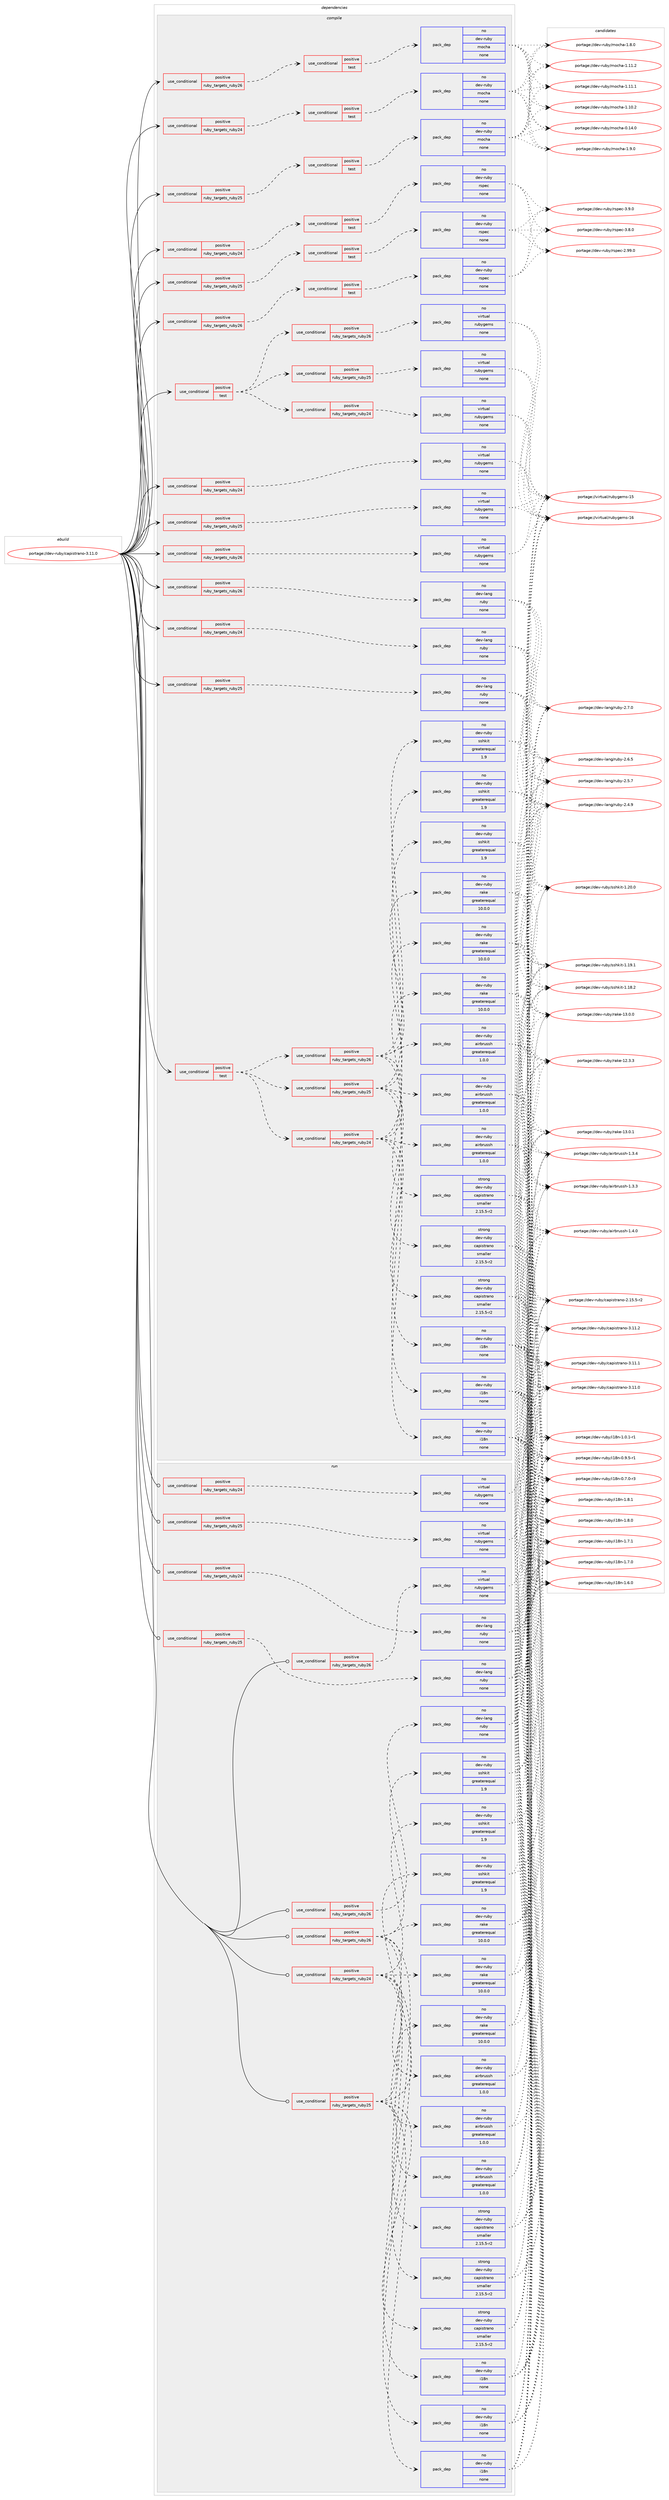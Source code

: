 digraph prolog {

# *************
# Graph options
# *************

newrank=true;
concentrate=true;
compound=true;
graph [rankdir=LR,fontname=Helvetica,fontsize=10,ranksep=1.5];#, ranksep=2.5, nodesep=0.2];
edge  [arrowhead=vee];
node  [fontname=Helvetica,fontsize=10];

# **********
# The ebuild
# **********

subgraph cluster_leftcol {
color=gray;
rank=same;
label=<<i>ebuild</i>>;
id [label="portage://dev-ruby/capistrano-3.11.0", color=red, width=4, href="../dev-ruby/capistrano-3.11.0.svg"];
}

# ****************
# The dependencies
# ****************

subgraph cluster_midcol {
color=gray;
label=<<i>dependencies</i>>;
subgraph cluster_compile {
fillcolor="#eeeeee";
style=filled;
label=<<i>compile</i>>;
subgraph cond91609 {
dependency364500 [label=<<TABLE BORDER="0" CELLBORDER="1" CELLSPACING="0" CELLPADDING="4"><TR><TD ROWSPAN="3" CELLPADDING="10">use_conditional</TD></TR><TR><TD>positive</TD></TR><TR><TD>ruby_targets_ruby24</TD></TR></TABLE>>, shape=none, color=red];
subgraph cond91610 {
dependency364501 [label=<<TABLE BORDER="0" CELLBORDER="1" CELLSPACING="0" CELLPADDING="4"><TR><TD ROWSPAN="3" CELLPADDING="10">use_conditional</TD></TR><TR><TD>positive</TD></TR><TR><TD>test</TD></TR></TABLE>>, shape=none, color=red];
subgraph pack268067 {
dependency364502 [label=<<TABLE BORDER="0" CELLBORDER="1" CELLSPACING="0" CELLPADDING="4" WIDTH="220"><TR><TD ROWSPAN="6" CELLPADDING="30">pack_dep</TD></TR><TR><TD WIDTH="110">no</TD></TR><TR><TD>dev-ruby</TD></TR><TR><TD>mocha</TD></TR><TR><TD>none</TD></TR><TR><TD></TD></TR></TABLE>>, shape=none, color=blue];
}
dependency364501:e -> dependency364502:w [weight=20,style="dashed",arrowhead="vee"];
}
dependency364500:e -> dependency364501:w [weight=20,style="dashed",arrowhead="vee"];
}
id:e -> dependency364500:w [weight=20,style="solid",arrowhead="vee"];
subgraph cond91611 {
dependency364503 [label=<<TABLE BORDER="0" CELLBORDER="1" CELLSPACING="0" CELLPADDING="4"><TR><TD ROWSPAN="3" CELLPADDING="10">use_conditional</TD></TR><TR><TD>positive</TD></TR><TR><TD>ruby_targets_ruby24</TD></TR></TABLE>>, shape=none, color=red];
subgraph cond91612 {
dependency364504 [label=<<TABLE BORDER="0" CELLBORDER="1" CELLSPACING="0" CELLPADDING="4"><TR><TD ROWSPAN="3" CELLPADDING="10">use_conditional</TD></TR><TR><TD>positive</TD></TR><TR><TD>test</TD></TR></TABLE>>, shape=none, color=red];
subgraph pack268068 {
dependency364505 [label=<<TABLE BORDER="0" CELLBORDER="1" CELLSPACING="0" CELLPADDING="4" WIDTH="220"><TR><TD ROWSPAN="6" CELLPADDING="30">pack_dep</TD></TR><TR><TD WIDTH="110">no</TD></TR><TR><TD>dev-ruby</TD></TR><TR><TD>rspec</TD></TR><TR><TD>none</TD></TR><TR><TD></TD></TR></TABLE>>, shape=none, color=blue];
}
dependency364504:e -> dependency364505:w [weight=20,style="dashed",arrowhead="vee"];
}
dependency364503:e -> dependency364504:w [weight=20,style="dashed",arrowhead="vee"];
}
id:e -> dependency364503:w [weight=20,style="solid",arrowhead="vee"];
subgraph cond91613 {
dependency364506 [label=<<TABLE BORDER="0" CELLBORDER="1" CELLSPACING="0" CELLPADDING="4"><TR><TD ROWSPAN="3" CELLPADDING="10">use_conditional</TD></TR><TR><TD>positive</TD></TR><TR><TD>ruby_targets_ruby24</TD></TR></TABLE>>, shape=none, color=red];
subgraph pack268069 {
dependency364507 [label=<<TABLE BORDER="0" CELLBORDER="1" CELLSPACING="0" CELLPADDING="4" WIDTH="220"><TR><TD ROWSPAN="6" CELLPADDING="30">pack_dep</TD></TR><TR><TD WIDTH="110">no</TD></TR><TR><TD>dev-lang</TD></TR><TR><TD>ruby</TD></TR><TR><TD>none</TD></TR><TR><TD></TD></TR></TABLE>>, shape=none, color=blue];
}
dependency364506:e -> dependency364507:w [weight=20,style="dashed",arrowhead="vee"];
}
id:e -> dependency364506:w [weight=20,style="solid",arrowhead="vee"];
subgraph cond91614 {
dependency364508 [label=<<TABLE BORDER="0" CELLBORDER="1" CELLSPACING="0" CELLPADDING="4"><TR><TD ROWSPAN="3" CELLPADDING="10">use_conditional</TD></TR><TR><TD>positive</TD></TR><TR><TD>ruby_targets_ruby24</TD></TR></TABLE>>, shape=none, color=red];
subgraph pack268070 {
dependency364509 [label=<<TABLE BORDER="0" CELLBORDER="1" CELLSPACING="0" CELLPADDING="4" WIDTH="220"><TR><TD ROWSPAN="6" CELLPADDING="30">pack_dep</TD></TR><TR><TD WIDTH="110">no</TD></TR><TR><TD>virtual</TD></TR><TR><TD>rubygems</TD></TR><TR><TD>none</TD></TR><TR><TD></TD></TR></TABLE>>, shape=none, color=blue];
}
dependency364508:e -> dependency364509:w [weight=20,style="dashed",arrowhead="vee"];
}
id:e -> dependency364508:w [weight=20,style="solid",arrowhead="vee"];
subgraph cond91615 {
dependency364510 [label=<<TABLE BORDER="0" CELLBORDER="1" CELLSPACING="0" CELLPADDING="4"><TR><TD ROWSPAN="3" CELLPADDING="10">use_conditional</TD></TR><TR><TD>positive</TD></TR><TR><TD>ruby_targets_ruby25</TD></TR></TABLE>>, shape=none, color=red];
subgraph cond91616 {
dependency364511 [label=<<TABLE BORDER="0" CELLBORDER="1" CELLSPACING="0" CELLPADDING="4"><TR><TD ROWSPAN="3" CELLPADDING="10">use_conditional</TD></TR><TR><TD>positive</TD></TR><TR><TD>test</TD></TR></TABLE>>, shape=none, color=red];
subgraph pack268071 {
dependency364512 [label=<<TABLE BORDER="0" CELLBORDER="1" CELLSPACING="0" CELLPADDING="4" WIDTH="220"><TR><TD ROWSPAN="6" CELLPADDING="30">pack_dep</TD></TR><TR><TD WIDTH="110">no</TD></TR><TR><TD>dev-ruby</TD></TR><TR><TD>mocha</TD></TR><TR><TD>none</TD></TR><TR><TD></TD></TR></TABLE>>, shape=none, color=blue];
}
dependency364511:e -> dependency364512:w [weight=20,style="dashed",arrowhead="vee"];
}
dependency364510:e -> dependency364511:w [weight=20,style="dashed",arrowhead="vee"];
}
id:e -> dependency364510:w [weight=20,style="solid",arrowhead="vee"];
subgraph cond91617 {
dependency364513 [label=<<TABLE BORDER="0" CELLBORDER="1" CELLSPACING="0" CELLPADDING="4"><TR><TD ROWSPAN="3" CELLPADDING="10">use_conditional</TD></TR><TR><TD>positive</TD></TR><TR><TD>ruby_targets_ruby25</TD></TR></TABLE>>, shape=none, color=red];
subgraph cond91618 {
dependency364514 [label=<<TABLE BORDER="0" CELLBORDER="1" CELLSPACING="0" CELLPADDING="4"><TR><TD ROWSPAN="3" CELLPADDING="10">use_conditional</TD></TR><TR><TD>positive</TD></TR><TR><TD>test</TD></TR></TABLE>>, shape=none, color=red];
subgraph pack268072 {
dependency364515 [label=<<TABLE BORDER="0" CELLBORDER="1" CELLSPACING="0" CELLPADDING="4" WIDTH="220"><TR><TD ROWSPAN="6" CELLPADDING="30">pack_dep</TD></TR><TR><TD WIDTH="110">no</TD></TR><TR><TD>dev-ruby</TD></TR><TR><TD>rspec</TD></TR><TR><TD>none</TD></TR><TR><TD></TD></TR></TABLE>>, shape=none, color=blue];
}
dependency364514:e -> dependency364515:w [weight=20,style="dashed",arrowhead="vee"];
}
dependency364513:e -> dependency364514:w [weight=20,style="dashed",arrowhead="vee"];
}
id:e -> dependency364513:w [weight=20,style="solid",arrowhead="vee"];
subgraph cond91619 {
dependency364516 [label=<<TABLE BORDER="0" CELLBORDER="1" CELLSPACING="0" CELLPADDING="4"><TR><TD ROWSPAN="3" CELLPADDING="10">use_conditional</TD></TR><TR><TD>positive</TD></TR><TR><TD>ruby_targets_ruby25</TD></TR></TABLE>>, shape=none, color=red];
subgraph pack268073 {
dependency364517 [label=<<TABLE BORDER="0" CELLBORDER="1" CELLSPACING="0" CELLPADDING="4" WIDTH="220"><TR><TD ROWSPAN="6" CELLPADDING="30">pack_dep</TD></TR><TR><TD WIDTH="110">no</TD></TR><TR><TD>dev-lang</TD></TR><TR><TD>ruby</TD></TR><TR><TD>none</TD></TR><TR><TD></TD></TR></TABLE>>, shape=none, color=blue];
}
dependency364516:e -> dependency364517:w [weight=20,style="dashed",arrowhead="vee"];
}
id:e -> dependency364516:w [weight=20,style="solid",arrowhead="vee"];
subgraph cond91620 {
dependency364518 [label=<<TABLE BORDER="0" CELLBORDER="1" CELLSPACING="0" CELLPADDING="4"><TR><TD ROWSPAN="3" CELLPADDING="10">use_conditional</TD></TR><TR><TD>positive</TD></TR><TR><TD>ruby_targets_ruby25</TD></TR></TABLE>>, shape=none, color=red];
subgraph pack268074 {
dependency364519 [label=<<TABLE BORDER="0" CELLBORDER="1" CELLSPACING="0" CELLPADDING="4" WIDTH="220"><TR><TD ROWSPAN="6" CELLPADDING="30">pack_dep</TD></TR><TR><TD WIDTH="110">no</TD></TR><TR><TD>virtual</TD></TR><TR><TD>rubygems</TD></TR><TR><TD>none</TD></TR><TR><TD></TD></TR></TABLE>>, shape=none, color=blue];
}
dependency364518:e -> dependency364519:w [weight=20,style="dashed",arrowhead="vee"];
}
id:e -> dependency364518:w [weight=20,style="solid",arrowhead="vee"];
subgraph cond91621 {
dependency364520 [label=<<TABLE BORDER="0" CELLBORDER="1" CELLSPACING="0" CELLPADDING="4"><TR><TD ROWSPAN="3" CELLPADDING="10">use_conditional</TD></TR><TR><TD>positive</TD></TR><TR><TD>ruby_targets_ruby26</TD></TR></TABLE>>, shape=none, color=red];
subgraph cond91622 {
dependency364521 [label=<<TABLE BORDER="0" CELLBORDER="1" CELLSPACING="0" CELLPADDING="4"><TR><TD ROWSPAN="3" CELLPADDING="10">use_conditional</TD></TR><TR><TD>positive</TD></TR><TR><TD>test</TD></TR></TABLE>>, shape=none, color=red];
subgraph pack268075 {
dependency364522 [label=<<TABLE BORDER="0" CELLBORDER="1" CELLSPACING="0" CELLPADDING="4" WIDTH="220"><TR><TD ROWSPAN="6" CELLPADDING="30">pack_dep</TD></TR><TR><TD WIDTH="110">no</TD></TR><TR><TD>dev-ruby</TD></TR><TR><TD>mocha</TD></TR><TR><TD>none</TD></TR><TR><TD></TD></TR></TABLE>>, shape=none, color=blue];
}
dependency364521:e -> dependency364522:w [weight=20,style="dashed",arrowhead="vee"];
}
dependency364520:e -> dependency364521:w [weight=20,style="dashed",arrowhead="vee"];
}
id:e -> dependency364520:w [weight=20,style="solid",arrowhead="vee"];
subgraph cond91623 {
dependency364523 [label=<<TABLE BORDER="0" CELLBORDER="1" CELLSPACING="0" CELLPADDING="4"><TR><TD ROWSPAN="3" CELLPADDING="10">use_conditional</TD></TR><TR><TD>positive</TD></TR><TR><TD>ruby_targets_ruby26</TD></TR></TABLE>>, shape=none, color=red];
subgraph cond91624 {
dependency364524 [label=<<TABLE BORDER="0" CELLBORDER="1" CELLSPACING="0" CELLPADDING="4"><TR><TD ROWSPAN="3" CELLPADDING="10">use_conditional</TD></TR><TR><TD>positive</TD></TR><TR><TD>test</TD></TR></TABLE>>, shape=none, color=red];
subgraph pack268076 {
dependency364525 [label=<<TABLE BORDER="0" CELLBORDER="1" CELLSPACING="0" CELLPADDING="4" WIDTH="220"><TR><TD ROWSPAN="6" CELLPADDING="30">pack_dep</TD></TR><TR><TD WIDTH="110">no</TD></TR><TR><TD>dev-ruby</TD></TR><TR><TD>rspec</TD></TR><TR><TD>none</TD></TR><TR><TD></TD></TR></TABLE>>, shape=none, color=blue];
}
dependency364524:e -> dependency364525:w [weight=20,style="dashed",arrowhead="vee"];
}
dependency364523:e -> dependency364524:w [weight=20,style="dashed",arrowhead="vee"];
}
id:e -> dependency364523:w [weight=20,style="solid",arrowhead="vee"];
subgraph cond91625 {
dependency364526 [label=<<TABLE BORDER="0" CELLBORDER="1" CELLSPACING="0" CELLPADDING="4"><TR><TD ROWSPAN="3" CELLPADDING="10">use_conditional</TD></TR><TR><TD>positive</TD></TR><TR><TD>ruby_targets_ruby26</TD></TR></TABLE>>, shape=none, color=red];
subgraph pack268077 {
dependency364527 [label=<<TABLE BORDER="0" CELLBORDER="1" CELLSPACING="0" CELLPADDING="4" WIDTH="220"><TR><TD ROWSPAN="6" CELLPADDING="30">pack_dep</TD></TR><TR><TD WIDTH="110">no</TD></TR><TR><TD>dev-lang</TD></TR><TR><TD>ruby</TD></TR><TR><TD>none</TD></TR><TR><TD></TD></TR></TABLE>>, shape=none, color=blue];
}
dependency364526:e -> dependency364527:w [weight=20,style="dashed",arrowhead="vee"];
}
id:e -> dependency364526:w [weight=20,style="solid",arrowhead="vee"];
subgraph cond91626 {
dependency364528 [label=<<TABLE BORDER="0" CELLBORDER="1" CELLSPACING="0" CELLPADDING="4"><TR><TD ROWSPAN="3" CELLPADDING="10">use_conditional</TD></TR><TR><TD>positive</TD></TR><TR><TD>ruby_targets_ruby26</TD></TR></TABLE>>, shape=none, color=red];
subgraph pack268078 {
dependency364529 [label=<<TABLE BORDER="0" CELLBORDER="1" CELLSPACING="0" CELLPADDING="4" WIDTH="220"><TR><TD ROWSPAN="6" CELLPADDING="30">pack_dep</TD></TR><TR><TD WIDTH="110">no</TD></TR><TR><TD>virtual</TD></TR><TR><TD>rubygems</TD></TR><TR><TD>none</TD></TR><TR><TD></TD></TR></TABLE>>, shape=none, color=blue];
}
dependency364528:e -> dependency364529:w [weight=20,style="dashed",arrowhead="vee"];
}
id:e -> dependency364528:w [weight=20,style="solid",arrowhead="vee"];
subgraph cond91627 {
dependency364530 [label=<<TABLE BORDER="0" CELLBORDER="1" CELLSPACING="0" CELLPADDING="4"><TR><TD ROWSPAN="3" CELLPADDING="10">use_conditional</TD></TR><TR><TD>positive</TD></TR><TR><TD>test</TD></TR></TABLE>>, shape=none, color=red];
subgraph cond91628 {
dependency364531 [label=<<TABLE BORDER="0" CELLBORDER="1" CELLSPACING="0" CELLPADDING="4"><TR><TD ROWSPAN="3" CELLPADDING="10">use_conditional</TD></TR><TR><TD>positive</TD></TR><TR><TD>ruby_targets_ruby24</TD></TR></TABLE>>, shape=none, color=red];
subgraph pack268079 {
dependency364532 [label=<<TABLE BORDER="0" CELLBORDER="1" CELLSPACING="0" CELLPADDING="4" WIDTH="220"><TR><TD ROWSPAN="6" CELLPADDING="30">pack_dep</TD></TR><TR><TD WIDTH="110">no</TD></TR><TR><TD>dev-ruby</TD></TR><TR><TD>airbrussh</TD></TR><TR><TD>greaterequal</TD></TR><TR><TD>1.0.0</TD></TR></TABLE>>, shape=none, color=blue];
}
dependency364531:e -> dependency364532:w [weight=20,style="dashed",arrowhead="vee"];
subgraph pack268080 {
dependency364533 [label=<<TABLE BORDER="0" CELLBORDER="1" CELLSPACING="0" CELLPADDING="4" WIDTH="220"><TR><TD ROWSPAN="6" CELLPADDING="30">pack_dep</TD></TR><TR><TD WIDTH="110">no</TD></TR><TR><TD>dev-ruby</TD></TR><TR><TD>sshkit</TD></TR><TR><TD>greaterequal</TD></TR><TR><TD>1.9</TD></TR></TABLE>>, shape=none, color=blue];
}
dependency364531:e -> dependency364533:w [weight=20,style="dashed",arrowhead="vee"];
subgraph pack268081 {
dependency364534 [label=<<TABLE BORDER="0" CELLBORDER="1" CELLSPACING="0" CELLPADDING="4" WIDTH="220"><TR><TD ROWSPAN="6" CELLPADDING="30">pack_dep</TD></TR><TR><TD WIDTH="110">no</TD></TR><TR><TD>dev-ruby</TD></TR><TR><TD>rake</TD></TR><TR><TD>greaterequal</TD></TR><TR><TD>10.0.0</TD></TR></TABLE>>, shape=none, color=blue];
}
dependency364531:e -> dependency364534:w [weight=20,style="dashed",arrowhead="vee"];
subgraph pack268082 {
dependency364535 [label=<<TABLE BORDER="0" CELLBORDER="1" CELLSPACING="0" CELLPADDING="4" WIDTH="220"><TR><TD ROWSPAN="6" CELLPADDING="30">pack_dep</TD></TR><TR><TD WIDTH="110">no</TD></TR><TR><TD>dev-ruby</TD></TR><TR><TD>i18n</TD></TR><TR><TD>none</TD></TR><TR><TD></TD></TR></TABLE>>, shape=none, color=blue];
}
dependency364531:e -> dependency364535:w [weight=20,style="dashed",arrowhead="vee"];
subgraph pack268083 {
dependency364536 [label=<<TABLE BORDER="0" CELLBORDER="1" CELLSPACING="0" CELLPADDING="4" WIDTH="220"><TR><TD ROWSPAN="6" CELLPADDING="30">pack_dep</TD></TR><TR><TD WIDTH="110">strong</TD></TR><TR><TD>dev-ruby</TD></TR><TR><TD>capistrano</TD></TR><TR><TD>smaller</TD></TR><TR><TD>2.15.5-r2</TD></TR></TABLE>>, shape=none, color=blue];
}
dependency364531:e -> dependency364536:w [weight=20,style="dashed",arrowhead="vee"];
}
dependency364530:e -> dependency364531:w [weight=20,style="dashed",arrowhead="vee"];
subgraph cond91629 {
dependency364537 [label=<<TABLE BORDER="0" CELLBORDER="1" CELLSPACING="0" CELLPADDING="4"><TR><TD ROWSPAN="3" CELLPADDING="10">use_conditional</TD></TR><TR><TD>positive</TD></TR><TR><TD>ruby_targets_ruby25</TD></TR></TABLE>>, shape=none, color=red];
subgraph pack268084 {
dependency364538 [label=<<TABLE BORDER="0" CELLBORDER="1" CELLSPACING="0" CELLPADDING="4" WIDTH="220"><TR><TD ROWSPAN="6" CELLPADDING="30">pack_dep</TD></TR><TR><TD WIDTH="110">no</TD></TR><TR><TD>dev-ruby</TD></TR><TR><TD>airbrussh</TD></TR><TR><TD>greaterequal</TD></TR><TR><TD>1.0.0</TD></TR></TABLE>>, shape=none, color=blue];
}
dependency364537:e -> dependency364538:w [weight=20,style="dashed",arrowhead="vee"];
subgraph pack268085 {
dependency364539 [label=<<TABLE BORDER="0" CELLBORDER="1" CELLSPACING="0" CELLPADDING="4" WIDTH="220"><TR><TD ROWSPAN="6" CELLPADDING="30">pack_dep</TD></TR><TR><TD WIDTH="110">no</TD></TR><TR><TD>dev-ruby</TD></TR><TR><TD>sshkit</TD></TR><TR><TD>greaterequal</TD></TR><TR><TD>1.9</TD></TR></TABLE>>, shape=none, color=blue];
}
dependency364537:e -> dependency364539:w [weight=20,style="dashed",arrowhead="vee"];
subgraph pack268086 {
dependency364540 [label=<<TABLE BORDER="0" CELLBORDER="1" CELLSPACING="0" CELLPADDING="4" WIDTH="220"><TR><TD ROWSPAN="6" CELLPADDING="30">pack_dep</TD></TR><TR><TD WIDTH="110">no</TD></TR><TR><TD>dev-ruby</TD></TR><TR><TD>rake</TD></TR><TR><TD>greaterequal</TD></TR><TR><TD>10.0.0</TD></TR></TABLE>>, shape=none, color=blue];
}
dependency364537:e -> dependency364540:w [weight=20,style="dashed",arrowhead="vee"];
subgraph pack268087 {
dependency364541 [label=<<TABLE BORDER="0" CELLBORDER="1" CELLSPACING="0" CELLPADDING="4" WIDTH="220"><TR><TD ROWSPAN="6" CELLPADDING="30">pack_dep</TD></TR><TR><TD WIDTH="110">no</TD></TR><TR><TD>dev-ruby</TD></TR><TR><TD>i18n</TD></TR><TR><TD>none</TD></TR><TR><TD></TD></TR></TABLE>>, shape=none, color=blue];
}
dependency364537:e -> dependency364541:w [weight=20,style="dashed",arrowhead="vee"];
subgraph pack268088 {
dependency364542 [label=<<TABLE BORDER="0" CELLBORDER="1" CELLSPACING="0" CELLPADDING="4" WIDTH="220"><TR><TD ROWSPAN="6" CELLPADDING="30">pack_dep</TD></TR><TR><TD WIDTH="110">strong</TD></TR><TR><TD>dev-ruby</TD></TR><TR><TD>capistrano</TD></TR><TR><TD>smaller</TD></TR><TR><TD>2.15.5-r2</TD></TR></TABLE>>, shape=none, color=blue];
}
dependency364537:e -> dependency364542:w [weight=20,style="dashed",arrowhead="vee"];
}
dependency364530:e -> dependency364537:w [weight=20,style="dashed",arrowhead="vee"];
subgraph cond91630 {
dependency364543 [label=<<TABLE BORDER="0" CELLBORDER="1" CELLSPACING="0" CELLPADDING="4"><TR><TD ROWSPAN="3" CELLPADDING="10">use_conditional</TD></TR><TR><TD>positive</TD></TR><TR><TD>ruby_targets_ruby26</TD></TR></TABLE>>, shape=none, color=red];
subgraph pack268089 {
dependency364544 [label=<<TABLE BORDER="0" CELLBORDER="1" CELLSPACING="0" CELLPADDING="4" WIDTH="220"><TR><TD ROWSPAN="6" CELLPADDING="30">pack_dep</TD></TR><TR><TD WIDTH="110">no</TD></TR><TR><TD>dev-ruby</TD></TR><TR><TD>airbrussh</TD></TR><TR><TD>greaterequal</TD></TR><TR><TD>1.0.0</TD></TR></TABLE>>, shape=none, color=blue];
}
dependency364543:e -> dependency364544:w [weight=20,style="dashed",arrowhead="vee"];
subgraph pack268090 {
dependency364545 [label=<<TABLE BORDER="0" CELLBORDER="1" CELLSPACING="0" CELLPADDING="4" WIDTH="220"><TR><TD ROWSPAN="6" CELLPADDING="30">pack_dep</TD></TR><TR><TD WIDTH="110">no</TD></TR><TR><TD>dev-ruby</TD></TR><TR><TD>sshkit</TD></TR><TR><TD>greaterequal</TD></TR><TR><TD>1.9</TD></TR></TABLE>>, shape=none, color=blue];
}
dependency364543:e -> dependency364545:w [weight=20,style="dashed",arrowhead="vee"];
subgraph pack268091 {
dependency364546 [label=<<TABLE BORDER="0" CELLBORDER="1" CELLSPACING="0" CELLPADDING="4" WIDTH="220"><TR><TD ROWSPAN="6" CELLPADDING="30">pack_dep</TD></TR><TR><TD WIDTH="110">no</TD></TR><TR><TD>dev-ruby</TD></TR><TR><TD>rake</TD></TR><TR><TD>greaterequal</TD></TR><TR><TD>10.0.0</TD></TR></TABLE>>, shape=none, color=blue];
}
dependency364543:e -> dependency364546:w [weight=20,style="dashed",arrowhead="vee"];
subgraph pack268092 {
dependency364547 [label=<<TABLE BORDER="0" CELLBORDER="1" CELLSPACING="0" CELLPADDING="4" WIDTH="220"><TR><TD ROWSPAN="6" CELLPADDING="30">pack_dep</TD></TR><TR><TD WIDTH="110">no</TD></TR><TR><TD>dev-ruby</TD></TR><TR><TD>i18n</TD></TR><TR><TD>none</TD></TR><TR><TD></TD></TR></TABLE>>, shape=none, color=blue];
}
dependency364543:e -> dependency364547:w [weight=20,style="dashed",arrowhead="vee"];
subgraph pack268093 {
dependency364548 [label=<<TABLE BORDER="0" CELLBORDER="1" CELLSPACING="0" CELLPADDING="4" WIDTH="220"><TR><TD ROWSPAN="6" CELLPADDING="30">pack_dep</TD></TR><TR><TD WIDTH="110">strong</TD></TR><TR><TD>dev-ruby</TD></TR><TR><TD>capistrano</TD></TR><TR><TD>smaller</TD></TR><TR><TD>2.15.5-r2</TD></TR></TABLE>>, shape=none, color=blue];
}
dependency364543:e -> dependency364548:w [weight=20,style="dashed",arrowhead="vee"];
}
dependency364530:e -> dependency364543:w [weight=20,style="dashed",arrowhead="vee"];
}
id:e -> dependency364530:w [weight=20,style="solid",arrowhead="vee"];
subgraph cond91631 {
dependency364549 [label=<<TABLE BORDER="0" CELLBORDER="1" CELLSPACING="0" CELLPADDING="4"><TR><TD ROWSPAN="3" CELLPADDING="10">use_conditional</TD></TR><TR><TD>positive</TD></TR><TR><TD>test</TD></TR></TABLE>>, shape=none, color=red];
subgraph cond91632 {
dependency364550 [label=<<TABLE BORDER="0" CELLBORDER="1" CELLSPACING="0" CELLPADDING="4"><TR><TD ROWSPAN="3" CELLPADDING="10">use_conditional</TD></TR><TR><TD>positive</TD></TR><TR><TD>ruby_targets_ruby24</TD></TR></TABLE>>, shape=none, color=red];
subgraph pack268094 {
dependency364551 [label=<<TABLE BORDER="0" CELLBORDER="1" CELLSPACING="0" CELLPADDING="4" WIDTH="220"><TR><TD ROWSPAN="6" CELLPADDING="30">pack_dep</TD></TR><TR><TD WIDTH="110">no</TD></TR><TR><TD>virtual</TD></TR><TR><TD>rubygems</TD></TR><TR><TD>none</TD></TR><TR><TD></TD></TR></TABLE>>, shape=none, color=blue];
}
dependency364550:e -> dependency364551:w [weight=20,style="dashed",arrowhead="vee"];
}
dependency364549:e -> dependency364550:w [weight=20,style="dashed",arrowhead="vee"];
subgraph cond91633 {
dependency364552 [label=<<TABLE BORDER="0" CELLBORDER="1" CELLSPACING="0" CELLPADDING="4"><TR><TD ROWSPAN="3" CELLPADDING="10">use_conditional</TD></TR><TR><TD>positive</TD></TR><TR><TD>ruby_targets_ruby25</TD></TR></TABLE>>, shape=none, color=red];
subgraph pack268095 {
dependency364553 [label=<<TABLE BORDER="0" CELLBORDER="1" CELLSPACING="0" CELLPADDING="4" WIDTH="220"><TR><TD ROWSPAN="6" CELLPADDING="30">pack_dep</TD></TR><TR><TD WIDTH="110">no</TD></TR><TR><TD>virtual</TD></TR><TR><TD>rubygems</TD></TR><TR><TD>none</TD></TR><TR><TD></TD></TR></TABLE>>, shape=none, color=blue];
}
dependency364552:e -> dependency364553:w [weight=20,style="dashed",arrowhead="vee"];
}
dependency364549:e -> dependency364552:w [weight=20,style="dashed",arrowhead="vee"];
subgraph cond91634 {
dependency364554 [label=<<TABLE BORDER="0" CELLBORDER="1" CELLSPACING="0" CELLPADDING="4"><TR><TD ROWSPAN="3" CELLPADDING="10">use_conditional</TD></TR><TR><TD>positive</TD></TR><TR><TD>ruby_targets_ruby26</TD></TR></TABLE>>, shape=none, color=red];
subgraph pack268096 {
dependency364555 [label=<<TABLE BORDER="0" CELLBORDER="1" CELLSPACING="0" CELLPADDING="4" WIDTH="220"><TR><TD ROWSPAN="6" CELLPADDING="30">pack_dep</TD></TR><TR><TD WIDTH="110">no</TD></TR><TR><TD>virtual</TD></TR><TR><TD>rubygems</TD></TR><TR><TD>none</TD></TR><TR><TD></TD></TR></TABLE>>, shape=none, color=blue];
}
dependency364554:e -> dependency364555:w [weight=20,style="dashed",arrowhead="vee"];
}
dependency364549:e -> dependency364554:w [weight=20,style="dashed",arrowhead="vee"];
}
id:e -> dependency364549:w [weight=20,style="solid",arrowhead="vee"];
}
subgraph cluster_compileandrun {
fillcolor="#eeeeee";
style=filled;
label=<<i>compile and run</i>>;
}
subgraph cluster_run {
fillcolor="#eeeeee";
style=filled;
label=<<i>run</i>>;
subgraph cond91635 {
dependency364556 [label=<<TABLE BORDER="0" CELLBORDER="1" CELLSPACING="0" CELLPADDING="4"><TR><TD ROWSPAN="3" CELLPADDING="10">use_conditional</TD></TR><TR><TD>positive</TD></TR><TR><TD>ruby_targets_ruby24</TD></TR></TABLE>>, shape=none, color=red];
subgraph pack268097 {
dependency364557 [label=<<TABLE BORDER="0" CELLBORDER="1" CELLSPACING="0" CELLPADDING="4" WIDTH="220"><TR><TD ROWSPAN="6" CELLPADDING="30">pack_dep</TD></TR><TR><TD WIDTH="110">no</TD></TR><TR><TD>dev-lang</TD></TR><TR><TD>ruby</TD></TR><TR><TD>none</TD></TR><TR><TD></TD></TR></TABLE>>, shape=none, color=blue];
}
dependency364556:e -> dependency364557:w [weight=20,style="dashed",arrowhead="vee"];
}
id:e -> dependency364556:w [weight=20,style="solid",arrowhead="odot"];
subgraph cond91636 {
dependency364558 [label=<<TABLE BORDER="0" CELLBORDER="1" CELLSPACING="0" CELLPADDING="4"><TR><TD ROWSPAN="3" CELLPADDING="10">use_conditional</TD></TR><TR><TD>positive</TD></TR><TR><TD>ruby_targets_ruby24</TD></TR></TABLE>>, shape=none, color=red];
subgraph pack268098 {
dependency364559 [label=<<TABLE BORDER="0" CELLBORDER="1" CELLSPACING="0" CELLPADDING="4" WIDTH="220"><TR><TD ROWSPAN="6" CELLPADDING="30">pack_dep</TD></TR><TR><TD WIDTH="110">no</TD></TR><TR><TD>dev-ruby</TD></TR><TR><TD>airbrussh</TD></TR><TR><TD>greaterequal</TD></TR><TR><TD>1.0.0</TD></TR></TABLE>>, shape=none, color=blue];
}
dependency364558:e -> dependency364559:w [weight=20,style="dashed",arrowhead="vee"];
subgraph pack268099 {
dependency364560 [label=<<TABLE BORDER="0" CELLBORDER="1" CELLSPACING="0" CELLPADDING="4" WIDTH="220"><TR><TD ROWSPAN="6" CELLPADDING="30">pack_dep</TD></TR><TR><TD WIDTH="110">no</TD></TR><TR><TD>dev-ruby</TD></TR><TR><TD>sshkit</TD></TR><TR><TD>greaterequal</TD></TR><TR><TD>1.9</TD></TR></TABLE>>, shape=none, color=blue];
}
dependency364558:e -> dependency364560:w [weight=20,style="dashed",arrowhead="vee"];
subgraph pack268100 {
dependency364561 [label=<<TABLE BORDER="0" CELLBORDER="1" CELLSPACING="0" CELLPADDING="4" WIDTH="220"><TR><TD ROWSPAN="6" CELLPADDING="30">pack_dep</TD></TR><TR><TD WIDTH="110">no</TD></TR><TR><TD>dev-ruby</TD></TR><TR><TD>rake</TD></TR><TR><TD>greaterequal</TD></TR><TR><TD>10.0.0</TD></TR></TABLE>>, shape=none, color=blue];
}
dependency364558:e -> dependency364561:w [weight=20,style="dashed",arrowhead="vee"];
subgraph pack268101 {
dependency364562 [label=<<TABLE BORDER="0" CELLBORDER="1" CELLSPACING="0" CELLPADDING="4" WIDTH="220"><TR><TD ROWSPAN="6" CELLPADDING="30">pack_dep</TD></TR><TR><TD WIDTH="110">no</TD></TR><TR><TD>dev-ruby</TD></TR><TR><TD>i18n</TD></TR><TR><TD>none</TD></TR><TR><TD></TD></TR></TABLE>>, shape=none, color=blue];
}
dependency364558:e -> dependency364562:w [weight=20,style="dashed",arrowhead="vee"];
subgraph pack268102 {
dependency364563 [label=<<TABLE BORDER="0" CELLBORDER="1" CELLSPACING="0" CELLPADDING="4" WIDTH="220"><TR><TD ROWSPAN="6" CELLPADDING="30">pack_dep</TD></TR><TR><TD WIDTH="110">strong</TD></TR><TR><TD>dev-ruby</TD></TR><TR><TD>capistrano</TD></TR><TR><TD>smaller</TD></TR><TR><TD>2.15.5-r2</TD></TR></TABLE>>, shape=none, color=blue];
}
dependency364558:e -> dependency364563:w [weight=20,style="dashed",arrowhead="vee"];
}
id:e -> dependency364558:w [weight=20,style="solid",arrowhead="odot"];
subgraph cond91637 {
dependency364564 [label=<<TABLE BORDER="0" CELLBORDER="1" CELLSPACING="0" CELLPADDING="4"><TR><TD ROWSPAN="3" CELLPADDING="10">use_conditional</TD></TR><TR><TD>positive</TD></TR><TR><TD>ruby_targets_ruby24</TD></TR></TABLE>>, shape=none, color=red];
subgraph pack268103 {
dependency364565 [label=<<TABLE BORDER="0" CELLBORDER="1" CELLSPACING="0" CELLPADDING="4" WIDTH="220"><TR><TD ROWSPAN="6" CELLPADDING="30">pack_dep</TD></TR><TR><TD WIDTH="110">no</TD></TR><TR><TD>virtual</TD></TR><TR><TD>rubygems</TD></TR><TR><TD>none</TD></TR><TR><TD></TD></TR></TABLE>>, shape=none, color=blue];
}
dependency364564:e -> dependency364565:w [weight=20,style="dashed",arrowhead="vee"];
}
id:e -> dependency364564:w [weight=20,style="solid",arrowhead="odot"];
subgraph cond91638 {
dependency364566 [label=<<TABLE BORDER="0" CELLBORDER="1" CELLSPACING="0" CELLPADDING="4"><TR><TD ROWSPAN="3" CELLPADDING="10">use_conditional</TD></TR><TR><TD>positive</TD></TR><TR><TD>ruby_targets_ruby25</TD></TR></TABLE>>, shape=none, color=red];
subgraph pack268104 {
dependency364567 [label=<<TABLE BORDER="0" CELLBORDER="1" CELLSPACING="0" CELLPADDING="4" WIDTH="220"><TR><TD ROWSPAN="6" CELLPADDING="30">pack_dep</TD></TR><TR><TD WIDTH="110">no</TD></TR><TR><TD>dev-lang</TD></TR><TR><TD>ruby</TD></TR><TR><TD>none</TD></TR><TR><TD></TD></TR></TABLE>>, shape=none, color=blue];
}
dependency364566:e -> dependency364567:w [weight=20,style="dashed",arrowhead="vee"];
}
id:e -> dependency364566:w [weight=20,style="solid",arrowhead="odot"];
subgraph cond91639 {
dependency364568 [label=<<TABLE BORDER="0" CELLBORDER="1" CELLSPACING="0" CELLPADDING="4"><TR><TD ROWSPAN="3" CELLPADDING="10">use_conditional</TD></TR><TR><TD>positive</TD></TR><TR><TD>ruby_targets_ruby25</TD></TR></TABLE>>, shape=none, color=red];
subgraph pack268105 {
dependency364569 [label=<<TABLE BORDER="0" CELLBORDER="1" CELLSPACING="0" CELLPADDING="4" WIDTH="220"><TR><TD ROWSPAN="6" CELLPADDING="30">pack_dep</TD></TR><TR><TD WIDTH="110">no</TD></TR><TR><TD>dev-ruby</TD></TR><TR><TD>airbrussh</TD></TR><TR><TD>greaterequal</TD></TR><TR><TD>1.0.0</TD></TR></TABLE>>, shape=none, color=blue];
}
dependency364568:e -> dependency364569:w [weight=20,style="dashed",arrowhead="vee"];
subgraph pack268106 {
dependency364570 [label=<<TABLE BORDER="0" CELLBORDER="1" CELLSPACING="0" CELLPADDING="4" WIDTH="220"><TR><TD ROWSPAN="6" CELLPADDING="30">pack_dep</TD></TR><TR><TD WIDTH="110">no</TD></TR><TR><TD>dev-ruby</TD></TR><TR><TD>sshkit</TD></TR><TR><TD>greaterequal</TD></TR><TR><TD>1.9</TD></TR></TABLE>>, shape=none, color=blue];
}
dependency364568:e -> dependency364570:w [weight=20,style="dashed",arrowhead="vee"];
subgraph pack268107 {
dependency364571 [label=<<TABLE BORDER="0" CELLBORDER="1" CELLSPACING="0" CELLPADDING="4" WIDTH="220"><TR><TD ROWSPAN="6" CELLPADDING="30">pack_dep</TD></TR><TR><TD WIDTH="110">no</TD></TR><TR><TD>dev-ruby</TD></TR><TR><TD>rake</TD></TR><TR><TD>greaterequal</TD></TR><TR><TD>10.0.0</TD></TR></TABLE>>, shape=none, color=blue];
}
dependency364568:e -> dependency364571:w [weight=20,style="dashed",arrowhead="vee"];
subgraph pack268108 {
dependency364572 [label=<<TABLE BORDER="0" CELLBORDER="1" CELLSPACING="0" CELLPADDING="4" WIDTH="220"><TR><TD ROWSPAN="6" CELLPADDING="30">pack_dep</TD></TR><TR><TD WIDTH="110">no</TD></TR><TR><TD>dev-ruby</TD></TR><TR><TD>i18n</TD></TR><TR><TD>none</TD></TR><TR><TD></TD></TR></TABLE>>, shape=none, color=blue];
}
dependency364568:e -> dependency364572:w [weight=20,style="dashed",arrowhead="vee"];
subgraph pack268109 {
dependency364573 [label=<<TABLE BORDER="0" CELLBORDER="1" CELLSPACING="0" CELLPADDING="4" WIDTH="220"><TR><TD ROWSPAN="6" CELLPADDING="30">pack_dep</TD></TR><TR><TD WIDTH="110">strong</TD></TR><TR><TD>dev-ruby</TD></TR><TR><TD>capistrano</TD></TR><TR><TD>smaller</TD></TR><TR><TD>2.15.5-r2</TD></TR></TABLE>>, shape=none, color=blue];
}
dependency364568:e -> dependency364573:w [weight=20,style="dashed",arrowhead="vee"];
}
id:e -> dependency364568:w [weight=20,style="solid",arrowhead="odot"];
subgraph cond91640 {
dependency364574 [label=<<TABLE BORDER="0" CELLBORDER="1" CELLSPACING="0" CELLPADDING="4"><TR><TD ROWSPAN="3" CELLPADDING="10">use_conditional</TD></TR><TR><TD>positive</TD></TR><TR><TD>ruby_targets_ruby25</TD></TR></TABLE>>, shape=none, color=red];
subgraph pack268110 {
dependency364575 [label=<<TABLE BORDER="0" CELLBORDER="1" CELLSPACING="0" CELLPADDING="4" WIDTH="220"><TR><TD ROWSPAN="6" CELLPADDING="30">pack_dep</TD></TR><TR><TD WIDTH="110">no</TD></TR><TR><TD>virtual</TD></TR><TR><TD>rubygems</TD></TR><TR><TD>none</TD></TR><TR><TD></TD></TR></TABLE>>, shape=none, color=blue];
}
dependency364574:e -> dependency364575:w [weight=20,style="dashed",arrowhead="vee"];
}
id:e -> dependency364574:w [weight=20,style="solid",arrowhead="odot"];
subgraph cond91641 {
dependency364576 [label=<<TABLE BORDER="0" CELLBORDER="1" CELLSPACING="0" CELLPADDING="4"><TR><TD ROWSPAN="3" CELLPADDING="10">use_conditional</TD></TR><TR><TD>positive</TD></TR><TR><TD>ruby_targets_ruby26</TD></TR></TABLE>>, shape=none, color=red];
subgraph pack268111 {
dependency364577 [label=<<TABLE BORDER="0" CELLBORDER="1" CELLSPACING="0" CELLPADDING="4" WIDTH="220"><TR><TD ROWSPAN="6" CELLPADDING="30">pack_dep</TD></TR><TR><TD WIDTH="110">no</TD></TR><TR><TD>dev-lang</TD></TR><TR><TD>ruby</TD></TR><TR><TD>none</TD></TR><TR><TD></TD></TR></TABLE>>, shape=none, color=blue];
}
dependency364576:e -> dependency364577:w [weight=20,style="dashed",arrowhead="vee"];
}
id:e -> dependency364576:w [weight=20,style="solid",arrowhead="odot"];
subgraph cond91642 {
dependency364578 [label=<<TABLE BORDER="0" CELLBORDER="1" CELLSPACING="0" CELLPADDING="4"><TR><TD ROWSPAN="3" CELLPADDING="10">use_conditional</TD></TR><TR><TD>positive</TD></TR><TR><TD>ruby_targets_ruby26</TD></TR></TABLE>>, shape=none, color=red];
subgraph pack268112 {
dependency364579 [label=<<TABLE BORDER="0" CELLBORDER="1" CELLSPACING="0" CELLPADDING="4" WIDTH="220"><TR><TD ROWSPAN="6" CELLPADDING="30">pack_dep</TD></TR><TR><TD WIDTH="110">no</TD></TR><TR><TD>dev-ruby</TD></TR><TR><TD>airbrussh</TD></TR><TR><TD>greaterequal</TD></TR><TR><TD>1.0.0</TD></TR></TABLE>>, shape=none, color=blue];
}
dependency364578:e -> dependency364579:w [weight=20,style="dashed",arrowhead="vee"];
subgraph pack268113 {
dependency364580 [label=<<TABLE BORDER="0" CELLBORDER="1" CELLSPACING="0" CELLPADDING="4" WIDTH="220"><TR><TD ROWSPAN="6" CELLPADDING="30">pack_dep</TD></TR><TR><TD WIDTH="110">no</TD></TR><TR><TD>dev-ruby</TD></TR><TR><TD>sshkit</TD></TR><TR><TD>greaterequal</TD></TR><TR><TD>1.9</TD></TR></TABLE>>, shape=none, color=blue];
}
dependency364578:e -> dependency364580:w [weight=20,style="dashed",arrowhead="vee"];
subgraph pack268114 {
dependency364581 [label=<<TABLE BORDER="0" CELLBORDER="1" CELLSPACING="0" CELLPADDING="4" WIDTH="220"><TR><TD ROWSPAN="6" CELLPADDING="30">pack_dep</TD></TR><TR><TD WIDTH="110">no</TD></TR><TR><TD>dev-ruby</TD></TR><TR><TD>rake</TD></TR><TR><TD>greaterequal</TD></TR><TR><TD>10.0.0</TD></TR></TABLE>>, shape=none, color=blue];
}
dependency364578:e -> dependency364581:w [weight=20,style="dashed",arrowhead="vee"];
subgraph pack268115 {
dependency364582 [label=<<TABLE BORDER="0" CELLBORDER="1" CELLSPACING="0" CELLPADDING="4" WIDTH="220"><TR><TD ROWSPAN="6" CELLPADDING="30">pack_dep</TD></TR><TR><TD WIDTH="110">no</TD></TR><TR><TD>dev-ruby</TD></TR><TR><TD>i18n</TD></TR><TR><TD>none</TD></TR><TR><TD></TD></TR></TABLE>>, shape=none, color=blue];
}
dependency364578:e -> dependency364582:w [weight=20,style="dashed",arrowhead="vee"];
subgraph pack268116 {
dependency364583 [label=<<TABLE BORDER="0" CELLBORDER="1" CELLSPACING="0" CELLPADDING="4" WIDTH="220"><TR><TD ROWSPAN="6" CELLPADDING="30">pack_dep</TD></TR><TR><TD WIDTH="110">strong</TD></TR><TR><TD>dev-ruby</TD></TR><TR><TD>capistrano</TD></TR><TR><TD>smaller</TD></TR><TR><TD>2.15.5-r2</TD></TR></TABLE>>, shape=none, color=blue];
}
dependency364578:e -> dependency364583:w [weight=20,style="dashed",arrowhead="vee"];
}
id:e -> dependency364578:w [weight=20,style="solid",arrowhead="odot"];
subgraph cond91643 {
dependency364584 [label=<<TABLE BORDER="0" CELLBORDER="1" CELLSPACING="0" CELLPADDING="4"><TR><TD ROWSPAN="3" CELLPADDING="10">use_conditional</TD></TR><TR><TD>positive</TD></TR><TR><TD>ruby_targets_ruby26</TD></TR></TABLE>>, shape=none, color=red];
subgraph pack268117 {
dependency364585 [label=<<TABLE BORDER="0" CELLBORDER="1" CELLSPACING="0" CELLPADDING="4" WIDTH="220"><TR><TD ROWSPAN="6" CELLPADDING="30">pack_dep</TD></TR><TR><TD WIDTH="110">no</TD></TR><TR><TD>virtual</TD></TR><TR><TD>rubygems</TD></TR><TR><TD>none</TD></TR><TR><TD></TD></TR></TABLE>>, shape=none, color=blue];
}
dependency364584:e -> dependency364585:w [weight=20,style="dashed",arrowhead="vee"];
}
id:e -> dependency364584:w [weight=20,style="solid",arrowhead="odot"];
}
}

# **************
# The candidates
# **************

subgraph cluster_choices {
rank=same;
color=gray;
label=<<i>candidates</i>>;

subgraph choice268067 {
color=black;
nodesep=1;
choice1001011184511411798121471091119910497454946574648 [label="portage://dev-ruby/mocha-1.9.0", color=red, width=4,href="../dev-ruby/mocha-1.9.0.svg"];
choice1001011184511411798121471091119910497454946564648 [label="portage://dev-ruby/mocha-1.8.0", color=red, width=4,href="../dev-ruby/mocha-1.8.0.svg"];
choice100101118451141179812147109111991049745494649494650 [label="portage://dev-ruby/mocha-1.11.2", color=red, width=4,href="../dev-ruby/mocha-1.11.2.svg"];
choice100101118451141179812147109111991049745494649494649 [label="portage://dev-ruby/mocha-1.11.1", color=red, width=4,href="../dev-ruby/mocha-1.11.1.svg"];
choice100101118451141179812147109111991049745494649484650 [label="portage://dev-ruby/mocha-1.10.2", color=red, width=4,href="../dev-ruby/mocha-1.10.2.svg"];
choice100101118451141179812147109111991049745484649524648 [label="portage://dev-ruby/mocha-0.14.0", color=red, width=4,href="../dev-ruby/mocha-0.14.0.svg"];
dependency364502:e -> choice1001011184511411798121471091119910497454946574648:w [style=dotted,weight="100"];
dependency364502:e -> choice1001011184511411798121471091119910497454946564648:w [style=dotted,weight="100"];
dependency364502:e -> choice100101118451141179812147109111991049745494649494650:w [style=dotted,weight="100"];
dependency364502:e -> choice100101118451141179812147109111991049745494649494649:w [style=dotted,weight="100"];
dependency364502:e -> choice100101118451141179812147109111991049745494649484650:w [style=dotted,weight="100"];
dependency364502:e -> choice100101118451141179812147109111991049745484649524648:w [style=dotted,weight="100"];
}
subgraph choice268068 {
color=black;
nodesep=1;
choice10010111845114117981214711411511210199455146574648 [label="portage://dev-ruby/rspec-3.9.0", color=red, width=4,href="../dev-ruby/rspec-3.9.0.svg"];
choice10010111845114117981214711411511210199455146564648 [label="portage://dev-ruby/rspec-3.8.0", color=red, width=4,href="../dev-ruby/rspec-3.8.0.svg"];
choice1001011184511411798121471141151121019945504657574648 [label="portage://dev-ruby/rspec-2.99.0", color=red, width=4,href="../dev-ruby/rspec-2.99.0.svg"];
dependency364505:e -> choice10010111845114117981214711411511210199455146574648:w [style=dotted,weight="100"];
dependency364505:e -> choice10010111845114117981214711411511210199455146564648:w [style=dotted,weight="100"];
dependency364505:e -> choice1001011184511411798121471141151121019945504657574648:w [style=dotted,weight="100"];
}
subgraph choice268069 {
color=black;
nodesep=1;
choice10010111845108971101034711411798121455046554648 [label="portage://dev-lang/ruby-2.7.0", color=red, width=4,href="../dev-lang/ruby-2.7.0.svg"];
choice10010111845108971101034711411798121455046544653 [label="portage://dev-lang/ruby-2.6.5", color=red, width=4,href="../dev-lang/ruby-2.6.5.svg"];
choice10010111845108971101034711411798121455046534655 [label="portage://dev-lang/ruby-2.5.7", color=red, width=4,href="../dev-lang/ruby-2.5.7.svg"];
choice10010111845108971101034711411798121455046524657 [label="portage://dev-lang/ruby-2.4.9", color=red, width=4,href="../dev-lang/ruby-2.4.9.svg"];
dependency364507:e -> choice10010111845108971101034711411798121455046554648:w [style=dotted,weight="100"];
dependency364507:e -> choice10010111845108971101034711411798121455046544653:w [style=dotted,weight="100"];
dependency364507:e -> choice10010111845108971101034711411798121455046534655:w [style=dotted,weight="100"];
dependency364507:e -> choice10010111845108971101034711411798121455046524657:w [style=dotted,weight="100"];
}
subgraph choice268070 {
color=black;
nodesep=1;
choice118105114116117971084711411798121103101109115454954 [label="portage://virtual/rubygems-16", color=red, width=4,href="../virtual/rubygems-16.svg"];
choice118105114116117971084711411798121103101109115454953 [label="portage://virtual/rubygems-15", color=red, width=4,href="../virtual/rubygems-15.svg"];
dependency364509:e -> choice118105114116117971084711411798121103101109115454954:w [style=dotted,weight="100"];
dependency364509:e -> choice118105114116117971084711411798121103101109115454953:w [style=dotted,weight="100"];
}
subgraph choice268071 {
color=black;
nodesep=1;
choice1001011184511411798121471091119910497454946574648 [label="portage://dev-ruby/mocha-1.9.0", color=red, width=4,href="../dev-ruby/mocha-1.9.0.svg"];
choice1001011184511411798121471091119910497454946564648 [label="portage://dev-ruby/mocha-1.8.0", color=red, width=4,href="../dev-ruby/mocha-1.8.0.svg"];
choice100101118451141179812147109111991049745494649494650 [label="portage://dev-ruby/mocha-1.11.2", color=red, width=4,href="../dev-ruby/mocha-1.11.2.svg"];
choice100101118451141179812147109111991049745494649494649 [label="portage://dev-ruby/mocha-1.11.1", color=red, width=4,href="../dev-ruby/mocha-1.11.1.svg"];
choice100101118451141179812147109111991049745494649484650 [label="portage://dev-ruby/mocha-1.10.2", color=red, width=4,href="../dev-ruby/mocha-1.10.2.svg"];
choice100101118451141179812147109111991049745484649524648 [label="portage://dev-ruby/mocha-0.14.0", color=red, width=4,href="../dev-ruby/mocha-0.14.0.svg"];
dependency364512:e -> choice1001011184511411798121471091119910497454946574648:w [style=dotted,weight="100"];
dependency364512:e -> choice1001011184511411798121471091119910497454946564648:w [style=dotted,weight="100"];
dependency364512:e -> choice100101118451141179812147109111991049745494649494650:w [style=dotted,weight="100"];
dependency364512:e -> choice100101118451141179812147109111991049745494649494649:w [style=dotted,weight="100"];
dependency364512:e -> choice100101118451141179812147109111991049745494649484650:w [style=dotted,weight="100"];
dependency364512:e -> choice100101118451141179812147109111991049745484649524648:w [style=dotted,weight="100"];
}
subgraph choice268072 {
color=black;
nodesep=1;
choice10010111845114117981214711411511210199455146574648 [label="portage://dev-ruby/rspec-3.9.0", color=red, width=4,href="../dev-ruby/rspec-3.9.0.svg"];
choice10010111845114117981214711411511210199455146564648 [label="portage://dev-ruby/rspec-3.8.0", color=red, width=4,href="../dev-ruby/rspec-3.8.0.svg"];
choice1001011184511411798121471141151121019945504657574648 [label="portage://dev-ruby/rspec-2.99.0", color=red, width=4,href="../dev-ruby/rspec-2.99.0.svg"];
dependency364515:e -> choice10010111845114117981214711411511210199455146574648:w [style=dotted,weight="100"];
dependency364515:e -> choice10010111845114117981214711411511210199455146564648:w [style=dotted,weight="100"];
dependency364515:e -> choice1001011184511411798121471141151121019945504657574648:w [style=dotted,weight="100"];
}
subgraph choice268073 {
color=black;
nodesep=1;
choice10010111845108971101034711411798121455046554648 [label="portage://dev-lang/ruby-2.7.0", color=red, width=4,href="../dev-lang/ruby-2.7.0.svg"];
choice10010111845108971101034711411798121455046544653 [label="portage://dev-lang/ruby-2.6.5", color=red, width=4,href="../dev-lang/ruby-2.6.5.svg"];
choice10010111845108971101034711411798121455046534655 [label="portage://dev-lang/ruby-2.5.7", color=red, width=4,href="../dev-lang/ruby-2.5.7.svg"];
choice10010111845108971101034711411798121455046524657 [label="portage://dev-lang/ruby-2.4.9", color=red, width=4,href="../dev-lang/ruby-2.4.9.svg"];
dependency364517:e -> choice10010111845108971101034711411798121455046554648:w [style=dotted,weight="100"];
dependency364517:e -> choice10010111845108971101034711411798121455046544653:w [style=dotted,weight="100"];
dependency364517:e -> choice10010111845108971101034711411798121455046534655:w [style=dotted,weight="100"];
dependency364517:e -> choice10010111845108971101034711411798121455046524657:w [style=dotted,weight="100"];
}
subgraph choice268074 {
color=black;
nodesep=1;
choice118105114116117971084711411798121103101109115454954 [label="portage://virtual/rubygems-16", color=red, width=4,href="../virtual/rubygems-16.svg"];
choice118105114116117971084711411798121103101109115454953 [label="portage://virtual/rubygems-15", color=red, width=4,href="../virtual/rubygems-15.svg"];
dependency364519:e -> choice118105114116117971084711411798121103101109115454954:w [style=dotted,weight="100"];
dependency364519:e -> choice118105114116117971084711411798121103101109115454953:w [style=dotted,weight="100"];
}
subgraph choice268075 {
color=black;
nodesep=1;
choice1001011184511411798121471091119910497454946574648 [label="portage://dev-ruby/mocha-1.9.0", color=red, width=4,href="../dev-ruby/mocha-1.9.0.svg"];
choice1001011184511411798121471091119910497454946564648 [label="portage://dev-ruby/mocha-1.8.0", color=red, width=4,href="../dev-ruby/mocha-1.8.0.svg"];
choice100101118451141179812147109111991049745494649494650 [label="portage://dev-ruby/mocha-1.11.2", color=red, width=4,href="../dev-ruby/mocha-1.11.2.svg"];
choice100101118451141179812147109111991049745494649494649 [label="portage://dev-ruby/mocha-1.11.1", color=red, width=4,href="../dev-ruby/mocha-1.11.1.svg"];
choice100101118451141179812147109111991049745494649484650 [label="portage://dev-ruby/mocha-1.10.2", color=red, width=4,href="../dev-ruby/mocha-1.10.2.svg"];
choice100101118451141179812147109111991049745484649524648 [label="portage://dev-ruby/mocha-0.14.0", color=red, width=4,href="../dev-ruby/mocha-0.14.0.svg"];
dependency364522:e -> choice1001011184511411798121471091119910497454946574648:w [style=dotted,weight="100"];
dependency364522:e -> choice1001011184511411798121471091119910497454946564648:w [style=dotted,weight="100"];
dependency364522:e -> choice100101118451141179812147109111991049745494649494650:w [style=dotted,weight="100"];
dependency364522:e -> choice100101118451141179812147109111991049745494649494649:w [style=dotted,weight="100"];
dependency364522:e -> choice100101118451141179812147109111991049745494649484650:w [style=dotted,weight="100"];
dependency364522:e -> choice100101118451141179812147109111991049745484649524648:w [style=dotted,weight="100"];
}
subgraph choice268076 {
color=black;
nodesep=1;
choice10010111845114117981214711411511210199455146574648 [label="portage://dev-ruby/rspec-3.9.0", color=red, width=4,href="../dev-ruby/rspec-3.9.0.svg"];
choice10010111845114117981214711411511210199455146564648 [label="portage://dev-ruby/rspec-3.8.0", color=red, width=4,href="../dev-ruby/rspec-3.8.0.svg"];
choice1001011184511411798121471141151121019945504657574648 [label="portage://dev-ruby/rspec-2.99.0", color=red, width=4,href="../dev-ruby/rspec-2.99.0.svg"];
dependency364525:e -> choice10010111845114117981214711411511210199455146574648:w [style=dotted,weight="100"];
dependency364525:e -> choice10010111845114117981214711411511210199455146564648:w [style=dotted,weight="100"];
dependency364525:e -> choice1001011184511411798121471141151121019945504657574648:w [style=dotted,weight="100"];
}
subgraph choice268077 {
color=black;
nodesep=1;
choice10010111845108971101034711411798121455046554648 [label="portage://dev-lang/ruby-2.7.0", color=red, width=4,href="../dev-lang/ruby-2.7.0.svg"];
choice10010111845108971101034711411798121455046544653 [label="portage://dev-lang/ruby-2.6.5", color=red, width=4,href="../dev-lang/ruby-2.6.5.svg"];
choice10010111845108971101034711411798121455046534655 [label="portage://dev-lang/ruby-2.5.7", color=red, width=4,href="../dev-lang/ruby-2.5.7.svg"];
choice10010111845108971101034711411798121455046524657 [label="portage://dev-lang/ruby-2.4.9", color=red, width=4,href="../dev-lang/ruby-2.4.9.svg"];
dependency364527:e -> choice10010111845108971101034711411798121455046554648:w [style=dotted,weight="100"];
dependency364527:e -> choice10010111845108971101034711411798121455046544653:w [style=dotted,weight="100"];
dependency364527:e -> choice10010111845108971101034711411798121455046534655:w [style=dotted,weight="100"];
dependency364527:e -> choice10010111845108971101034711411798121455046524657:w [style=dotted,weight="100"];
}
subgraph choice268078 {
color=black;
nodesep=1;
choice118105114116117971084711411798121103101109115454954 [label="portage://virtual/rubygems-16", color=red, width=4,href="../virtual/rubygems-16.svg"];
choice118105114116117971084711411798121103101109115454953 [label="portage://virtual/rubygems-15", color=red, width=4,href="../virtual/rubygems-15.svg"];
dependency364529:e -> choice118105114116117971084711411798121103101109115454954:w [style=dotted,weight="100"];
dependency364529:e -> choice118105114116117971084711411798121103101109115454953:w [style=dotted,weight="100"];
}
subgraph choice268079 {
color=black;
nodesep=1;
choice1001011184511411798121479710511498114117115115104454946524648 [label="portage://dev-ruby/airbrussh-1.4.0", color=red, width=4,href="../dev-ruby/airbrussh-1.4.0.svg"];
choice1001011184511411798121479710511498114117115115104454946514652 [label="portage://dev-ruby/airbrussh-1.3.4", color=red, width=4,href="../dev-ruby/airbrussh-1.3.4.svg"];
choice1001011184511411798121479710511498114117115115104454946514651 [label="portage://dev-ruby/airbrussh-1.3.3", color=red, width=4,href="../dev-ruby/airbrussh-1.3.3.svg"];
dependency364532:e -> choice1001011184511411798121479710511498114117115115104454946524648:w [style=dotted,weight="100"];
dependency364532:e -> choice1001011184511411798121479710511498114117115115104454946514652:w [style=dotted,weight="100"];
dependency364532:e -> choice1001011184511411798121479710511498114117115115104454946514651:w [style=dotted,weight="100"];
}
subgraph choice268080 {
color=black;
nodesep=1;
choice10010111845114117981214711511510410710511645494650484648 [label="portage://dev-ruby/sshkit-1.20.0", color=red, width=4,href="../dev-ruby/sshkit-1.20.0.svg"];
choice10010111845114117981214711511510410710511645494649574649 [label="portage://dev-ruby/sshkit-1.19.1", color=red, width=4,href="../dev-ruby/sshkit-1.19.1.svg"];
choice10010111845114117981214711511510410710511645494649564650 [label="portage://dev-ruby/sshkit-1.18.2", color=red, width=4,href="../dev-ruby/sshkit-1.18.2.svg"];
dependency364533:e -> choice10010111845114117981214711511510410710511645494650484648:w [style=dotted,weight="100"];
dependency364533:e -> choice10010111845114117981214711511510410710511645494649574649:w [style=dotted,weight="100"];
dependency364533:e -> choice10010111845114117981214711511510410710511645494649564650:w [style=dotted,weight="100"];
}
subgraph choice268081 {
color=black;
nodesep=1;
choice1001011184511411798121471149710710145495146484649 [label="portage://dev-ruby/rake-13.0.1", color=red, width=4,href="../dev-ruby/rake-13.0.1.svg"];
choice1001011184511411798121471149710710145495146484648 [label="portage://dev-ruby/rake-13.0.0", color=red, width=4,href="../dev-ruby/rake-13.0.0.svg"];
choice1001011184511411798121471149710710145495046514651 [label="portage://dev-ruby/rake-12.3.3", color=red, width=4,href="../dev-ruby/rake-12.3.3.svg"];
dependency364534:e -> choice1001011184511411798121471149710710145495146484649:w [style=dotted,weight="100"];
dependency364534:e -> choice1001011184511411798121471149710710145495146484648:w [style=dotted,weight="100"];
dependency364534:e -> choice1001011184511411798121471149710710145495046514651:w [style=dotted,weight="100"];
}
subgraph choice268082 {
color=black;
nodesep=1;
choice1001011184511411798121471054956110454946564649 [label="portage://dev-ruby/i18n-1.8.1", color=red, width=4,href="../dev-ruby/i18n-1.8.1.svg"];
choice1001011184511411798121471054956110454946564648 [label="portage://dev-ruby/i18n-1.8.0", color=red, width=4,href="../dev-ruby/i18n-1.8.0.svg"];
choice1001011184511411798121471054956110454946554649 [label="portage://dev-ruby/i18n-1.7.1", color=red, width=4,href="../dev-ruby/i18n-1.7.1.svg"];
choice1001011184511411798121471054956110454946554648 [label="portage://dev-ruby/i18n-1.7.0", color=red, width=4,href="../dev-ruby/i18n-1.7.0.svg"];
choice1001011184511411798121471054956110454946544648 [label="portage://dev-ruby/i18n-1.6.0", color=red, width=4,href="../dev-ruby/i18n-1.6.0.svg"];
choice10010111845114117981214710549561104549464846494511449 [label="portage://dev-ruby/i18n-1.0.1-r1", color=red, width=4,href="../dev-ruby/i18n-1.0.1-r1.svg"];
choice10010111845114117981214710549561104548465746534511449 [label="portage://dev-ruby/i18n-0.9.5-r1", color=red, width=4,href="../dev-ruby/i18n-0.9.5-r1.svg"];
choice10010111845114117981214710549561104548465546484511451 [label="portage://dev-ruby/i18n-0.7.0-r3", color=red, width=4,href="../dev-ruby/i18n-0.7.0-r3.svg"];
dependency364535:e -> choice1001011184511411798121471054956110454946564649:w [style=dotted,weight="100"];
dependency364535:e -> choice1001011184511411798121471054956110454946564648:w [style=dotted,weight="100"];
dependency364535:e -> choice1001011184511411798121471054956110454946554649:w [style=dotted,weight="100"];
dependency364535:e -> choice1001011184511411798121471054956110454946554648:w [style=dotted,weight="100"];
dependency364535:e -> choice1001011184511411798121471054956110454946544648:w [style=dotted,weight="100"];
dependency364535:e -> choice10010111845114117981214710549561104549464846494511449:w [style=dotted,weight="100"];
dependency364535:e -> choice10010111845114117981214710549561104548465746534511449:w [style=dotted,weight="100"];
dependency364535:e -> choice10010111845114117981214710549561104548465546484511451:w [style=dotted,weight="100"];
}
subgraph choice268083 {
color=black;
nodesep=1;
choice10010111845114117981214799971121051151161149711011145514649494650 [label="portage://dev-ruby/capistrano-3.11.2", color=red, width=4,href="../dev-ruby/capistrano-3.11.2.svg"];
choice10010111845114117981214799971121051151161149711011145514649494649 [label="portage://dev-ruby/capistrano-3.11.1", color=red, width=4,href="../dev-ruby/capistrano-3.11.1.svg"];
choice10010111845114117981214799971121051151161149711011145514649494648 [label="portage://dev-ruby/capistrano-3.11.0", color=red, width=4,href="../dev-ruby/capistrano-3.11.0.svg"];
choice100101118451141179812147999711210511511611497110111455046495346534511450 [label="portage://dev-ruby/capistrano-2.15.5-r2", color=red, width=4,href="../dev-ruby/capistrano-2.15.5-r2.svg"];
dependency364536:e -> choice10010111845114117981214799971121051151161149711011145514649494650:w [style=dotted,weight="100"];
dependency364536:e -> choice10010111845114117981214799971121051151161149711011145514649494649:w [style=dotted,weight="100"];
dependency364536:e -> choice10010111845114117981214799971121051151161149711011145514649494648:w [style=dotted,weight="100"];
dependency364536:e -> choice100101118451141179812147999711210511511611497110111455046495346534511450:w [style=dotted,weight="100"];
}
subgraph choice268084 {
color=black;
nodesep=1;
choice1001011184511411798121479710511498114117115115104454946524648 [label="portage://dev-ruby/airbrussh-1.4.0", color=red, width=4,href="../dev-ruby/airbrussh-1.4.0.svg"];
choice1001011184511411798121479710511498114117115115104454946514652 [label="portage://dev-ruby/airbrussh-1.3.4", color=red, width=4,href="../dev-ruby/airbrussh-1.3.4.svg"];
choice1001011184511411798121479710511498114117115115104454946514651 [label="portage://dev-ruby/airbrussh-1.3.3", color=red, width=4,href="../dev-ruby/airbrussh-1.3.3.svg"];
dependency364538:e -> choice1001011184511411798121479710511498114117115115104454946524648:w [style=dotted,weight="100"];
dependency364538:e -> choice1001011184511411798121479710511498114117115115104454946514652:w [style=dotted,weight="100"];
dependency364538:e -> choice1001011184511411798121479710511498114117115115104454946514651:w [style=dotted,weight="100"];
}
subgraph choice268085 {
color=black;
nodesep=1;
choice10010111845114117981214711511510410710511645494650484648 [label="portage://dev-ruby/sshkit-1.20.0", color=red, width=4,href="../dev-ruby/sshkit-1.20.0.svg"];
choice10010111845114117981214711511510410710511645494649574649 [label="portage://dev-ruby/sshkit-1.19.1", color=red, width=4,href="../dev-ruby/sshkit-1.19.1.svg"];
choice10010111845114117981214711511510410710511645494649564650 [label="portage://dev-ruby/sshkit-1.18.2", color=red, width=4,href="../dev-ruby/sshkit-1.18.2.svg"];
dependency364539:e -> choice10010111845114117981214711511510410710511645494650484648:w [style=dotted,weight="100"];
dependency364539:e -> choice10010111845114117981214711511510410710511645494649574649:w [style=dotted,weight="100"];
dependency364539:e -> choice10010111845114117981214711511510410710511645494649564650:w [style=dotted,weight="100"];
}
subgraph choice268086 {
color=black;
nodesep=1;
choice1001011184511411798121471149710710145495146484649 [label="portage://dev-ruby/rake-13.0.1", color=red, width=4,href="../dev-ruby/rake-13.0.1.svg"];
choice1001011184511411798121471149710710145495146484648 [label="portage://dev-ruby/rake-13.0.0", color=red, width=4,href="../dev-ruby/rake-13.0.0.svg"];
choice1001011184511411798121471149710710145495046514651 [label="portage://dev-ruby/rake-12.3.3", color=red, width=4,href="../dev-ruby/rake-12.3.3.svg"];
dependency364540:e -> choice1001011184511411798121471149710710145495146484649:w [style=dotted,weight="100"];
dependency364540:e -> choice1001011184511411798121471149710710145495146484648:w [style=dotted,weight="100"];
dependency364540:e -> choice1001011184511411798121471149710710145495046514651:w [style=dotted,weight="100"];
}
subgraph choice268087 {
color=black;
nodesep=1;
choice1001011184511411798121471054956110454946564649 [label="portage://dev-ruby/i18n-1.8.1", color=red, width=4,href="../dev-ruby/i18n-1.8.1.svg"];
choice1001011184511411798121471054956110454946564648 [label="portage://dev-ruby/i18n-1.8.0", color=red, width=4,href="../dev-ruby/i18n-1.8.0.svg"];
choice1001011184511411798121471054956110454946554649 [label="portage://dev-ruby/i18n-1.7.1", color=red, width=4,href="../dev-ruby/i18n-1.7.1.svg"];
choice1001011184511411798121471054956110454946554648 [label="portage://dev-ruby/i18n-1.7.0", color=red, width=4,href="../dev-ruby/i18n-1.7.0.svg"];
choice1001011184511411798121471054956110454946544648 [label="portage://dev-ruby/i18n-1.6.0", color=red, width=4,href="../dev-ruby/i18n-1.6.0.svg"];
choice10010111845114117981214710549561104549464846494511449 [label="portage://dev-ruby/i18n-1.0.1-r1", color=red, width=4,href="../dev-ruby/i18n-1.0.1-r1.svg"];
choice10010111845114117981214710549561104548465746534511449 [label="portage://dev-ruby/i18n-0.9.5-r1", color=red, width=4,href="../dev-ruby/i18n-0.9.5-r1.svg"];
choice10010111845114117981214710549561104548465546484511451 [label="portage://dev-ruby/i18n-0.7.0-r3", color=red, width=4,href="../dev-ruby/i18n-0.7.0-r3.svg"];
dependency364541:e -> choice1001011184511411798121471054956110454946564649:w [style=dotted,weight="100"];
dependency364541:e -> choice1001011184511411798121471054956110454946564648:w [style=dotted,weight="100"];
dependency364541:e -> choice1001011184511411798121471054956110454946554649:w [style=dotted,weight="100"];
dependency364541:e -> choice1001011184511411798121471054956110454946554648:w [style=dotted,weight="100"];
dependency364541:e -> choice1001011184511411798121471054956110454946544648:w [style=dotted,weight="100"];
dependency364541:e -> choice10010111845114117981214710549561104549464846494511449:w [style=dotted,weight="100"];
dependency364541:e -> choice10010111845114117981214710549561104548465746534511449:w [style=dotted,weight="100"];
dependency364541:e -> choice10010111845114117981214710549561104548465546484511451:w [style=dotted,weight="100"];
}
subgraph choice268088 {
color=black;
nodesep=1;
choice10010111845114117981214799971121051151161149711011145514649494650 [label="portage://dev-ruby/capistrano-3.11.2", color=red, width=4,href="../dev-ruby/capistrano-3.11.2.svg"];
choice10010111845114117981214799971121051151161149711011145514649494649 [label="portage://dev-ruby/capistrano-3.11.1", color=red, width=4,href="../dev-ruby/capistrano-3.11.1.svg"];
choice10010111845114117981214799971121051151161149711011145514649494648 [label="portage://dev-ruby/capistrano-3.11.0", color=red, width=4,href="../dev-ruby/capistrano-3.11.0.svg"];
choice100101118451141179812147999711210511511611497110111455046495346534511450 [label="portage://dev-ruby/capistrano-2.15.5-r2", color=red, width=4,href="../dev-ruby/capistrano-2.15.5-r2.svg"];
dependency364542:e -> choice10010111845114117981214799971121051151161149711011145514649494650:w [style=dotted,weight="100"];
dependency364542:e -> choice10010111845114117981214799971121051151161149711011145514649494649:w [style=dotted,weight="100"];
dependency364542:e -> choice10010111845114117981214799971121051151161149711011145514649494648:w [style=dotted,weight="100"];
dependency364542:e -> choice100101118451141179812147999711210511511611497110111455046495346534511450:w [style=dotted,weight="100"];
}
subgraph choice268089 {
color=black;
nodesep=1;
choice1001011184511411798121479710511498114117115115104454946524648 [label="portage://dev-ruby/airbrussh-1.4.0", color=red, width=4,href="../dev-ruby/airbrussh-1.4.0.svg"];
choice1001011184511411798121479710511498114117115115104454946514652 [label="portage://dev-ruby/airbrussh-1.3.4", color=red, width=4,href="../dev-ruby/airbrussh-1.3.4.svg"];
choice1001011184511411798121479710511498114117115115104454946514651 [label="portage://dev-ruby/airbrussh-1.3.3", color=red, width=4,href="../dev-ruby/airbrussh-1.3.3.svg"];
dependency364544:e -> choice1001011184511411798121479710511498114117115115104454946524648:w [style=dotted,weight="100"];
dependency364544:e -> choice1001011184511411798121479710511498114117115115104454946514652:w [style=dotted,weight="100"];
dependency364544:e -> choice1001011184511411798121479710511498114117115115104454946514651:w [style=dotted,weight="100"];
}
subgraph choice268090 {
color=black;
nodesep=1;
choice10010111845114117981214711511510410710511645494650484648 [label="portage://dev-ruby/sshkit-1.20.0", color=red, width=4,href="../dev-ruby/sshkit-1.20.0.svg"];
choice10010111845114117981214711511510410710511645494649574649 [label="portage://dev-ruby/sshkit-1.19.1", color=red, width=4,href="../dev-ruby/sshkit-1.19.1.svg"];
choice10010111845114117981214711511510410710511645494649564650 [label="portage://dev-ruby/sshkit-1.18.2", color=red, width=4,href="../dev-ruby/sshkit-1.18.2.svg"];
dependency364545:e -> choice10010111845114117981214711511510410710511645494650484648:w [style=dotted,weight="100"];
dependency364545:e -> choice10010111845114117981214711511510410710511645494649574649:w [style=dotted,weight="100"];
dependency364545:e -> choice10010111845114117981214711511510410710511645494649564650:w [style=dotted,weight="100"];
}
subgraph choice268091 {
color=black;
nodesep=1;
choice1001011184511411798121471149710710145495146484649 [label="portage://dev-ruby/rake-13.0.1", color=red, width=4,href="../dev-ruby/rake-13.0.1.svg"];
choice1001011184511411798121471149710710145495146484648 [label="portage://dev-ruby/rake-13.0.0", color=red, width=4,href="../dev-ruby/rake-13.0.0.svg"];
choice1001011184511411798121471149710710145495046514651 [label="portage://dev-ruby/rake-12.3.3", color=red, width=4,href="../dev-ruby/rake-12.3.3.svg"];
dependency364546:e -> choice1001011184511411798121471149710710145495146484649:w [style=dotted,weight="100"];
dependency364546:e -> choice1001011184511411798121471149710710145495146484648:w [style=dotted,weight="100"];
dependency364546:e -> choice1001011184511411798121471149710710145495046514651:w [style=dotted,weight="100"];
}
subgraph choice268092 {
color=black;
nodesep=1;
choice1001011184511411798121471054956110454946564649 [label="portage://dev-ruby/i18n-1.8.1", color=red, width=4,href="../dev-ruby/i18n-1.8.1.svg"];
choice1001011184511411798121471054956110454946564648 [label="portage://dev-ruby/i18n-1.8.0", color=red, width=4,href="../dev-ruby/i18n-1.8.0.svg"];
choice1001011184511411798121471054956110454946554649 [label="portage://dev-ruby/i18n-1.7.1", color=red, width=4,href="../dev-ruby/i18n-1.7.1.svg"];
choice1001011184511411798121471054956110454946554648 [label="portage://dev-ruby/i18n-1.7.0", color=red, width=4,href="../dev-ruby/i18n-1.7.0.svg"];
choice1001011184511411798121471054956110454946544648 [label="portage://dev-ruby/i18n-1.6.0", color=red, width=4,href="../dev-ruby/i18n-1.6.0.svg"];
choice10010111845114117981214710549561104549464846494511449 [label="portage://dev-ruby/i18n-1.0.1-r1", color=red, width=4,href="../dev-ruby/i18n-1.0.1-r1.svg"];
choice10010111845114117981214710549561104548465746534511449 [label="portage://dev-ruby/i18n-0.9.5-r1", color=red, width=4,href="../dev-ruby/i18n-0.9.5-r1.svg"];
choice10010111845114117981214710549561104548465546484511451 [label="portage://dev-ruby/i18n-0.7.0-r3", color=red, width=4,href="../dev-ruby/i18n-0.7.0-r3.svg"];
dependency364547:e -> choice1001011184511411798121471054956110454946564649:w [style=dotted,weight="100"];
dependency364547:e -> choice1001011184511411798121471054956110454946564648:w [style=dotted,weight="100"];
dependency364547:e -> choice1001011184511411798121471054956110454946554649:w [style=dotted,weight="100"];
dependency364547:e -> choice1001011184511411798121471054956110454946554648:w [style=dotted,weight="100"];
dependency364547:e -> choice1001011184511411798121471054956110454946544648:w [style=dotted,weight="100"];
dependency364547:e -> choice10010111845114117981214710549561104549464846494511449:w [style=dotted,weight="100"];
dependency364547:e -> choice10010111845114117981214710549561104548465746534511449:w [style=dotted,weight="100"];
dependency364547:e -> choice10010111845114117981214710549561104548465546484511451:w [style=dotted,weight="100"];
}
subgraph choice268093 {
color=black;
nodesep=1;
choice10010111845114117981214799971121051151161149711011145514649494650 [label="portage://dev-ruby/capistrano-3.11.2", color=red, width=4,href="../dev-ruby/capistrano-3.11.2.svg"];
choice10010111845114117981214799971121051151161149711011145514649494649 [label="portage://dev-ruby/capistrano-3.11.1", color=red, width=4,href="../dev-ruby/capistrano-3.11.1.svg"];
choice10010111845114117981214799971121051151161149711011145514649494648 [label="portage://dev-ruby/capistrano-3.11.0", color=red, width=4,href="../dev-ruby/capistrano-3.11.0.svg"];
choice100101118451141179812147999711210511511611497110111455046495346534511450 [label="portage://dev-ruby/capistrano-2.15.5-r2", color=red, width=4,href="../dev-ruby/capistrano-2.15.5-r2.svg"];
dependency364548:e -> choice10010111845114117981214799971121051151161149711011145514649494650:w [style=dotted,weight="100"];
dependency364548:e -> choice10010111845114117981214799971121051151161149711011145514649494649:w [style=dotted,weight="100"];
dependency364548:e -> choice10010111845114117981214799971121051151161149711011145514649494648:w [style=dotted,weight="100"];
dependency364548:e -> choice100101118451141179812147999711210511511611497110111455046495346534511450:w [style=dotted,weight="100"];
}
subgraph choice268094 {
color=black;
nodesep=1;
choice118105114116117971084711411798121103101109115454954 [label="portage://virtual/rubygems-16", color=red, width=4,href="../virtual/rubygems-16.svg"];
choice118105114116117971084711411798121103101109115454953 [label="portage://virtual/rubygems-15", color=red, width=4,href="../virtual/rubygems-15.svg"];
dependency364551:e -> choice118105114116117971084711411798121103101109115454954:w [style=dotted,weight="100"];
dependency364551:e -> choice118105114116117971084711411798121103101109115454953:w [style=dotted,weight="100"];
}
subgraph choice268095 {
color=black;
nodesep=1;
choice118105114116117971084711411798121103101109115454954 [label="portage://virtual/rubygems-16", color=red, width=4,href="../virtual/rubygems-16.svg"];
choice118105114116117971084711411798121103101109115454953 [label="portage://virtual/rubygems-15", color=red, width=4,href="../virtual/rubygems-15.svg"];
dependency364553:e -> choice118105114116117971084711411798121103101109115454954:w [style=dotted,weight="100"];
dependency364553:e -> choice118105114116117971084711411798121103101109115454953:w [style=dotted,weight="100"];
}
subgraph choice268096 {
color=black;
nodesep=1;
choice118105114116117971084711411798121103101109115454954 [label="portage://virtual/rubygems-16", color=red, width=4,href="../virtual/rubygems-16.svg"];
choice118105114116117971084711411798121103101109115454953 [label="portage://virtual/rubygems-15", color=red, width=4,href="../virtual/rubygems-15.svg"];
dependency364555:e -> choice118105114116117971084711411798121103101109115454954:w [style=dotted,weight="100"];
dependency364555:e -> choice118105114116117971084711411798121103101109115454953:w [style=dotted,weight="100"];
}
subgraph choice268097 {
color=black;
nodesep=1;
choice10010111845108971101034711411798121455046554648 [label="portage://dev-lang/ruby-2.7.0", color=red, width=4,href="../dev-lang/ruby-2.7.0.svg"];
choice10010111845108971101034711411798121455046544653 [label="portage://dev-lang/ruby-2.6.5", color=red, width=4,href="../dev-lang/ruby-2.6.5.svg"];
choice10010111845108971101034711411798121455046534655 [label="portage://dev-lang/ruby-2.5.7", color=red, width=4,href="../dev-lang/ruby-2.5.7.svg"];
choice10010111845108971101034711411798121455046524657 [label="portage://dev-lang/ruby-2.4.9", color=red, width=4,href="../dev-lang/ruby-2.4.9.svg"];
dependency364557:e -> choice10010111845108971101034711411798121455046554648:w [style=dotted,weight="100"];
dependency364557:e -> choice10010111845108971101034711411798121455046544653:w [style=dotted,weight="100"];
dependency364557:e -> choice10010111845108971101034711411798121455046534655:w [style=dotted,weight="100"];
dependency364557:e -> choice10010111845108971101034711411798121455046524657:w [style=dotted,weight="100"];
}
subgraph choice268098 {
color=black;
nodesep=1;
choice1001011184511411798121479710511498114117115115104454946524648 [label="portage://dev-ruby/airbrussh-1.4.0", color=red, width=4,href="../dev-ruby/airbrussh-1.4.0.svg"];
choice1001011184511411798121479710511498114117115115104454946514652 [label="portage://dev-ruby/airbrussh-1.3.4", color=red, width=4,href="../dev-ruby/airbrussh-1.3.4.svg"];
choice1001011184511411798121479710511498114117115115104454946514651 [label="portage://dev-ruby/airbrussh-1.3.3", color=red, width=4,href="../dev-ruby/airbrussh-1.3.3.svg"];
dependency364559:e -> choice1001011184511411798121479710511498114117115115104454946524648:w [style=dotted,weight="100"];
dependency364559:e -> choice1001011184511411798121479710511498114117115115104454946514652:w [style=dotted,weight="100"];
dependency364559:e -> choice1001011184511411798121479710511498114117115115104454946514651:w [style=dotted,weight="100"];
}
subgraph choice268099 {
color=black;
nodesep=1;
choice10010111845114117981214711511510410710511645494650484648 [label="portage://dev-ruby/sshkit-1.20.0", color=red, width=4,href="../dev-ruby/sshkit-1.20.0.svg"];
choice10010111845114117981214711511510410710511645494649574649 [label="portage://dev-ruby/sshkit-1.19.1", color=red, width=4,href="../dev-ruby/sshkit-1.19.1.svg"];
choice10010111845114117981214711511510410710511645494649564650 [label="portage://dev-ruby/sshkit-1.18.2", color=red, width=4,href="../dev-ruby/sshkit-1.18.2.svg"];
dependency364560:e -> choice10010111845114117981214711511510410710511645494650484648:w [style=dotted,weight="100"];
dependency364560:e -> choice10010111845114117981214711511510410710511645494649574649:w [style=dotted,weight="100"];
dependency364560:e -> choice10010111845114117981214711511510410710511645494649564650:w [style=dotted,weight="100"];
}
subgraph choice268100 {
color=black;
nodesep=1;
choice1001011184511411798121471149710710145495146484649 [label="portage://dev-ruby/rake-13.0.1", color=red, width=4,href="../dev-ruby/rake-13.0.1.svg"];
choice1001011184511411798121471149710710145495146484648 [label="portage://dev-ruby/rake-13.0.0", color=red, width=4,href="../dev-ruby/rake-13.0.0.svg"];
choice1001011184511411798121471149710710145495046514651 [label="portage://dev-ruby/rake-12.3.3", color=red, width=4,href="../dev-ruby/rake-12.3.3.svg"];
dependency364561:e -> choice1001011184511411798121471149710710145495146484649:w [style=dotted,weight="100"];
dependency364561:e -> choice1001011184511411798121471149710710145495146484648:w [style=dotted,weight="100"];
dependency364561:e -> choice1001011184511411798121471149710710145495046514651:w [style=dotted,weight="100"];
}
subgraph choice268101 {
color=black;
nodesep=1;
choice1001011184511411798121471054956110454946564649 [label="portage://dev-ruby/i18n-1.8.1", color=red, width=4,href="../dev-ruby/i18n-1.8.1.svg"];
choice1001011184511411798121471054956110454946564648 [label="portage://dev-ruby/i18n-1.8.0", color=red, width=4,href="../dev-ruby/i18n-1.8.0.svg"];
choice1001011184511411798121471054956110454946554649 [label="portage://dev-ruby/i18n-1.7.1", color=red, width=4,href="../dev-ruby/i18n-1.7.1.svg"];
choice1001011184511411798121471054956110454946554648 [label="portage://dev-ruby/i18n-1.7.0", color=red, width=4,href="../dev-ruby/i18n-1.7.0.svg"];
choice1001011184511411798121471054956110454946544648 [label="portage://dev-ruby/i18n-1.6.0", color=red, width=4,href="../dev-ruby/i18n-1.6.0.svg"];
choice10010111845114117981214710549561104549464846494511449 [label="portage://dev-ruby/i18n-1.0.1-r1", color=red, width=4,href="../dev-ruby/i18n-1.0.1-r1.svg"];
choice10010111845114117981214710549561104548465746534511449 [label="portage://dev-ruby/i18n-0.9.5-r1", color=red, width=4,href="../dev-ruby/i18n-0.9.5-r1.svg"];
choice10010111845114117981214710549561104548465546484511451 [label="portage://dev-ruby/i18n-0.7.0-r3", color=red, width=4,href="../dev-ruby/i18n-0.7.0-r3.svg"];
dependency364562:e -> choice1001011184511411798121471054956110454946564649:w [style=dotted,weight="100"];
dependency364562:e -> choice1001011184511411798121471054956110454946564648:w [style=dotted,weight="100"];
dependency364562:e -> choice1001011184511411798121471054956110454946554649:w [style=dotted,weight="100"];
dependency364562:e -> choice1001011184511411798121471054956110454946554648:w [style=dotted,weight="100"];
dependency364562:e -> choice1001011184511411798121471054956110454946544648:w [style=dotted,weight="100"];
dependency364562:e -> choice10010111845114117981214710549561104549464846494511449:w [style=dotted,weight="100"];
dependency364562:e -> choice10010111845114117981214710549561104548465746534511449:w [style=dotted,weight="100"];
dependency364562:e -> choice10010111845114117981214710549561104548465546484511451:w [style=dotted,weight="100"];
}
subgraph choice268102 {
color=black;
nodesep=1;
choice10010111845114117981214799971121051151161149711011145514649494650 [label="portage://dev-ruby/capistrano-3.11.2", color=red, width=4,href="../dev-ruby/capistrano-3.11.2.svg"];
choice10010111845114117981214799971121051151161149711011145514649494649 [label="portage://dev-ruby/capistrano-3.11.1", color=red, width=4,href="../dev-ruby/capistrano-3.11.1.svg"];
choice10010111845114117981214799971121051151161149711011145514649494648 [label="portage://dev-ruby/capistrano-3.11.0", color=red, width=4,href="../dev-ruby/capistrano-3.11.0.svg"];
choice100101118451141179812147999711210511511611497110111455046495346534511450 [label="portage://dev-ruby/capistrano-2.15.5-r2", color=red, width=4,href="../dev-ruby/capistrano-2.15.5-r2.svg"];
dependency364563:e -> choice10010111845114117981214799971121051151161149711011145514649494650:w [style=dotted,weight="100"];
dependency364563:e -> choice10010111845114117981214799971121051151161149711011145514649494649:w [style=dotted,weight="100"];
dependency364563:e -> choice10010111845114117981214799971121051151161149711011145514649494648:w [style=dotted,weight="100"];
dependency364563:e -> choice100101118451141179812147999711210511511611497110111455046495346534511450:w [style=dotted,weight="100"];
}
subgraph choice268103 {
color=black;
nodesep=1;
choice118105114116117971084711411798121103101109115454954 [label="portage://virtual/rubygems-16", color=red, width=4,href="../virtual/rubygems-16.svg"];
choice118105114116117971084711411798121103101109115454953 [label="portage://virtual/rubygems-15", color=red, width=4,href="../virtual/rubygems-15.svg"];
dependency364565:e -> choice118105114116117971084711411798121103101109115454954:w [style=dotted,weight="100"];
dependency364565:e -> choice118105114116117971084711411798121103101109115454953:w [style=dotted,weight="100"];
}
subgraph choice268104 {
color=black;
nodesep=1;
choice10010111845108971101034711411798121455046554648 [label="portage://dev-lang/ruby-2.7.0", color=red, width=4,href="../dev-lang/ruby-2.7.0.svg"];
choice10010111845108971101034711411798121455046544653 [label="portage://dev-lang/ruby-2.6.5", color=red, width=4,href="../dev-lang/ruby-2.6.5.svg"];
choice10010111845108971101034711411798121455046534655 [label="portage://dev-lang/ruby-2.5.7", color=red, width=4,href="../dev-lang/ruby-2.5.7.svg"];
choice10010111845108971101034711411798121455046524657 [label="portage://dev-lang/ruby-2.4.9", color=red, width=4,href="../dev-lang/ruby-2.4.9.svg"];
dependency364567:e -> choice10010111845108971101034711411798121455046554648:w [style=dotted,weight="100"];
dependency364567:e -> choice10010111845108971101034711411798121455046544653:w [style=dotted,weight="100"];
dependency364567:e -> choice10010111845108971101034711411798121455046534655:w [style=dotted,weight="100"];
dependency364567:e -> choice10010111845108971101034711411798121455046524657:w [style=dotted,weight="100"];
}
subgraph choice268105 {
color=black;
nodesep=1;
choice1001011184511411798121479710511498114117115115104454946524648 [label="portage://dev-ruby/airbrussh-1.4.0", color=red, width=4,href="../dev-ruby/airbrussh-1.4.0.svg"];
choice1001011184511411798121479710511498114117115115104454946514652 [label="portage://dev-ruby/airbrussh-1.3.4", color=red, width=4,href="../dev-ruby/airbrussh-1.3.4.svg"];
choice1001011184511411798121479710511498114117115115104454946514651 [label="portage://dev-ruby/airbrussh-1.3.3", color=red, width=4,href="../dev-ruby/airbrussh-1.3.3.svg"];
dependency364569:e -> choice1001011184511411798121479710511498114117115115104454946524648:w [style=dotted,weight="100"];
dependency364569:e -> choice1001011184511411798121479710511498114117115115104454946514652:w [style=dotted,weight="100"];
dependency364569:e -> choice1001011184511411798121479710511498114117115115104454946514651:w [style=dotted,weight="100"];
}
subgraph choice268106 {
color=black;
nodesep=1;
choice10010111845114117981214711511510410710511645494650484648 [label="portage://dev-ruby/sshkit-1.20.0", color=red, width=4,href="../dev-ruby/sshkit-1.20.0.svg"];
choice10010111845114117981214711511510410710511645494649574649 [label="portage://dev-ruby/sshkit-1.19.1", color=red, width=4,href="../dev-ruby/sshkit-1.19.1.svg"];
choice10010111845114117981214711511510410710511645494649564650 [label="portage://dev-ruby/sshkit-1.18.2", color=red, width=4,href="../dev-ruby/sshkit-1.18.2.svg"];
dependency364570:e -> choice10010111845114117981214711511510410710511645494650484648:w [style=dotted,weight="100"];
dependency364570:e -> choice10010111845114117981214711511510410710511645494649574649:w [style=dotted,weight="100"];
dependency364570:e -> choice10010111845114117981214711511510410710511645494649564650:w [style=dotted,weight="100"];
}
subgraph choice268107 {
color=black;
nodesep=1;
choice1001011184511411798121471149710710145495146484649 [label="portage://dev-ruby/rake-13.0.1", color=red, width=4,href="../dev-ruby/rake-13.0.1.svg"];
choice1001011184511411798121471149710710145495146484648 [label="portage://dev-ruby/rake-13.0.0", color=red, width=4,href="../dev-ruby/rake-13.0.0.svg"];
choice1001011184511411798121471149710710145495046514651 [label="portage://dev-ruby/rake-12.3.3", color=red, width=4,href="../dev-ruby/rake-12.3.3.svg"];
dependency364571:e -> choice1001011184511411798121471149710710145495146484649:w [style=dotted,weight="100"];
dependency364571:e -> choice1001011184511411798121471149710710145495146484648:w [style=dotted,weight="100"];
dependency364571:e -> choice1001011184511411798121471149710710145495046514651:w [style=dotted,weight="100"];
}
subgraph choice268108 {
color=black;
nodesep=1;
choice1001011184511411798121471054956110454946564649 [label="portage://dev-ruby/i18n-1.8.1", color=red, width=4,href="../dev-ruby/i18n-1.8.1.svg"];
choice1001011184511411798121471054956110454946564648 [label="portage://dev-ruby/i18n-1.8.0", color=red, width=4,href="../dev-ruby/i18n-1.8.0.svg"];
choice1001011184511411798121471054956110454946554649 [label="portage://dev-ruby/i18n-1.7.1", color=red, width=4,href="../dev-ruby/i18n-1.7.1.svg"];
choice1001011184511411798121471054956110454946554648 [label="portage://dev-ruby/i18n-1.7.0", color=red, width=4,href="../dev-ruby/i18n-1.7.0.svg"];
choice1001011184511411798121471054956110454946544648 [label="portage://dev-ruby/i18n-1.6.0", color=red, width=4,href="../dev-ruby/i18n-1.6.0.svg"];
choice10010111845114117981214710549561104549464846494511449 [label="portage://dev-ruby/i18n-1.0.1-r1", color=red, width=4,href="../dev-ruby/i18n-1.0.1-r1.svg"];
choice10010111845114117981214710549561104548465746534511449 [label="portage://dev-ruby/i18n-0.9.5-r1", color=red, width=4,href="../dev-ruby/i18n-0.9.5-r1.svg"];
choice10010111845114117981214710549561104548465546484511451 [label="portage://dev-ruby/i18n-0.7.0-r3", color=red, width=4,href="../dev-ruby/i18n-0.7.0-r3.svg"];
dependency364572:e -> choice1001011184511411798121471054956110454946564649:w [style=dotted,weight="100"];
dependency364572:e -> choice1001011184511411798121471054956110454946564648:w [style=dotted,weight="100"];
dependency364572:e -> choice1001011184511411798121471054956110454946554649:w [style=dotted,weight="100"];
dependency364572:e -> choice1001011184511411798121471054956110454946554648:w [style=dotted,weight="100"];
dependency364572:e -> choice1001011184511411798121471054956110454946544648:w [style=dotted,weight="100"];
dependency364572:e -> choice10010111845114117981214710549561104549464846494511449:w [style=dotted,weight="100"];
dependency364572:e -> choice10010111845114117981214710549561104548465746534511449:w [style=dotted,weight="100"];
dependency364572:e -> choice10010111845114117981214710549561104548465546484511451:w [style=dotted,weight="100"];
}
subgraph choice268109 {
color=black;
nodesep=1;
choice10010111845114117981214799971121051151161149711011145514649494650 [label="portage://dev-ruby/capistrano-3.11.2", color=red, width=4,href="../dev-ruby/capistrano-3.11.2.svg"];
choice10010111845114117981214799971121051151161149711011145514649494649 [label="portage://dev-ruby/capistrano-3.11.1", color=red, width=4,href="../dev-ruby/capistrano-3.11.1.svg"];
choice10010111845114117981214799971121051151161149711011145514649494648 [label="portage://dev-ruby/capistrano-3.11.0", color=red, width=4,href="../dev-ruby/capistrano-3.11.0.svg"];
choice100101118451141179812147999711210511511611497110111455046495346534511450 [label="portage://dev-ruby/capistrano-2.15.5-r2", color=red, width=4,href="../dev-ruby/capistrano-2.15.5-r2.svg"];
dependency364573:e -> choice10010111845114117981214799971121051151161149711011145514649494650:w [style=dotted,weight="100"];
dependency364573:e -> choice10010111845114117981214799971121051151161149711011145514649494649:w [style=dotted,weight="100"];
dependency364573:e -> choice10010111845114117981214799971121051151161149711011145514649494648:w [style=dotted,weight="100"];
dependency364573:e -> choice100101118451141179812147999711210511511611497110111455046495346534511450:w [style=dotted,weight="100"];
}
subgraph choice268110 {
color=black;
nodesep=1;
choice118105114116117971084711411798121103101109115454954 [label="portage://virtual/rubygems-16", color=red, width=4,href="../virtual/rubygems-16.svg"];
choice118105114116117971084711411798121103101109115454953 [label="portage://virtual/rubygems-15", color=red, width=4,href="../virtual/rubygems-15.svg"];
dependency364575:e -> choice118105114116117971084711411798121103101109115454954:w [style=dotted,weight="100"];
dependency364575:e -> choice118105114116117971084711411798121103101109115454953:w [style=dotted,weight="100"];
}
subgraph choice268111 {
color=black;
nodesep=1;
choice10010111845108971101034711411798121455046554648 [label="portage://dev-lang/ruby-2.7.0", color=red, width=4,href="../dev-lang/ruby-2.7.0.svg"];
choice10010111845108971101034711411798121455046544653 [label="portage://dev-lang/ruby-2.6.5", color=red, width=4,href="../dev-lang/ruby-2.6.5.svg"];
choice10010111845108971101034711411798121455046534655 [label="portage://dev-lang/ruby-2.5.7", color=red, width=4,href="../dev-lang/ruby-2.5.7.svg"];
choice10010111845108971101034711411798121455046524657 [label="portage://dev-lang/ruby-2.4.9", color=red, width=4,href="../dev-lang/ruby-2.4.9.svg"];
dependency364577:e -> choice10010111845108971101034711411798121455046554648:w [style=dotted,weight="100"];
dependency364577:e -> choice10010111845108971101034711411798121455046544653:w [style=dotted,weight="100"];
dependency364577:e -> choice10010111845108971101034711411798121455046534655:w [style=dotted,weight="100"];
dependency364577:e -> choice10010111845108971101034711411798121455046524657:w [style=dotted,weight="100"];
}
subgraph choice268112 {
color=black;
nodesep=1;
choice1001011184511411798121479710511498114117115115104454946524648 [label="portage://dev-ruby/airbrussh-1.4.0", color=red, width=4,href="../dev-ruby/airbrussh-1.4.0.svg"];
choice1001011184511411798121479710511498114117115115104454946514652 [label="portage://dev-ruby/airbrussh-1.3.4", color=red, width=4,href="../dev-ruby/airbrussh-1.3.4.svg"];
choice1001011184511411798121479710511498114117115115104454946514651 [label="portage://dev-ruby/airbrussh-1.3.3", color=red, width=4,href="../dev-ruby/airbrussh-1.3.3.svg"];
dependency364579:e -> choice1001011184511411798121479710511498114117115115104454946524648:w [style=dotted,weight="100"];
dependency364579:e -> choice1001011184511411798121479710511498114117115115104454946514652:w [style=dotted,weight="100"];
dependency364579:e -> choice1001011184511411798121479710511498114117115115104454946514651:w [style=dotted,weight="100"];
}
subgraph choice268113 {
color=black;
nodesep=1;
choice10010111845114117981214711511510410710511645494650484648 [label="portage://dev-ruby/sshkit-1.20.0", color=red, width=4,href="../dev-ruby/sshkit-1.20.0.svg"];
choice10010111845114117981214711511510410710511645494649574649 [label="portage://dev-ruby/sshkit-1.19.1", color=red, width=4,href="../dev-ruby/sshkit-1.19.1.svg"];
choice10010111845114117981214711511510410710511645494649564650 [label="portage://dev-ruby/sshkit-1.18.2", color=red, width=4,href="../dev-ruby/sshkit-1.18.2.svg"];
dependency364580:e -> choice10010111845114117981214711511510410710511645494650484648:w [style=dotted,weight="100"];
dependency364580:e -> choice10010111845114117981214711511510410710511645494649574649:w [style=dotted,weight="100"];
dependency364580:e -> choice10010111845114117981214711511510410710511645494649564650:w [style=dotted,weight="100"];
}
subgraph choice268114 {
color=black;
nodesep=1;
choice1001011184511411798121471149710710145495146484649 [label="portage://dev-ruby/rake-13.0.1", color=red, width=4,href="../dev-ruby/rake-13.0.1.svg"];
choice1001011184511411798121471149710710145495146484648 [label="portage://dev-ruby/rake-13.0.0", color=red, width=4,href="../dev-ruby/rake-13.0.0.svg"];
choice1001011184511411798121471149710710145495046514651 [label="portage://dev-ruby/rake-12.3.3", color=red, width=4,href="../dev-ruby/rake-12.3.3.svg"];
dependency364581:e -> choice1001011184511411798121471149710710145495146484649:w [style=dotted,weight="100"];
dependency364581:e -> choice1001011184511411798121471149710710145495146484648:w [style=dotted,weight="100"];
dependency364581:e -> choice1001011184511411798121471149710710145495046514651:w [style=dotted,weight="100"];
}
subgraph choice268115 {
color=black;
nodesep=1;
choice1001011184511411798121471054956110454946564649 [label="portage://dev-ruby/i18n-1.8.1", color=red, width=4,href="../dev-ruby/i18n-1.8.1.svg"];
choice1001011184511411798121471054956110454946564648 [label="portage://dev-ruby/i18n-1.8.0", color=red, width=4,href="../dev-ruby/i18n-1.8.0.svg"];
choice1001011184511411798121471054956110454946554649 [label="portage://dev-ruby/i18n-1.7.1", color=red, width=4,href="../dev-ruby/i18n-1.7.1.svg"];
choice1001011184511411798121471054956110454946554648 [label="portage://dev-ruby/i18n-1.7.0", color=red, width=4,href="../dev-ruby/i18n-1.7.0.svg"];
choice1001011184511411798121471054956110454946544648 [label="portage://dev-ruby/i18n-1.6.0", color=red, width=4,href="../dev-ruby/i18n-1.6.0.svg"];
choice10010111845114117981214710549561104549464846494511449 [label="portage://dev-ruby/i18n-1.0.1-r1", color=red, width=4,href="../dev-ruby/i18n-1.0.1-r1.svg"];
choice10010111845114117981214710549561104548465746534511449 [label="portage://dev-ruby/i18n-0.9.5-r1", color=red, width=4,href="../dev-ruby/i18n-0.9.5-r1.svg"];
choice10010111845114117981214710549561104548465546484511451 [label="portage://dev-ruby/i18n-0.7.0-r3", color=red, width=4,href="../dev-ruby/i18n-0.7.0-r3.svg"];
dependency364582:e -> choice1001011184511411798121471054956110454946564649:w [style=dotted,weight="100"];
dependency364582:e -> choice1001011184511411798121471054956110454946564648:w [style=dotted,weight="100"];
dependency364582:e -> choice1001011184511411798121471054956110454946554649:w [style=dotted,weight="100"];
dependency364582:e -> choice1001011184511411798121471054956110454946554648:w [style=dotted,weight="100"];
dependency364582:e -> choice1001011184511411798121471054956110454946544648:w [style=dotted,weight="100"];
dependency364582:e -> choice10010111845114117981214710549561104549464846494511449:w [style=dotted,weight="100"];
dependency364582:e -> choice10010111845114117981214710549561104548465746534511449:w [style=dotted,weight="100"];
dependency364582:e -> choice10010111845114117981214710549561104548465546484511451:w [style=dotted,weight="100"];
}
subgraph choice268116 {
color=black;
nodesep=1;
choice10010111845114117981214799971121051151161149711011145514649494650 [label="portage://dev-ruby/capistrano-3.11.2", color=red, width=4,href="../dev-ruby/capistrano-3.11.2.svg"];
choice10010111845114117981214799971121051151161149711011145514649494649 [label="portage://dev-ruby/capistrano-3.11.1", color=red, width=4,href="../dev-ruby/capistrano-3.11.1.svg"];
choice10010111845114117981214799971121051151161149711011145514649494648 [label="portage://dev-ruby/capistrano-3.11.0", color=red, width=4,href="../dev-ruby/capistrano-3.11.0.svg"];
choice100101118451141179812147999711210511511611497110111455046495346534511450 [label="portage://dev-ruby/capistrano-2.15.5-r2", color=red, width=4,href="../dev-ruby/capistrano-2.15.5-r2.svg"];
dependency364583:e -> choice10010111845114117981214799971121051151161149711011145514649494650:w [style=dotted,weight="100"];
dependency364583:e -> choice10010111845114117981214799971121051151161149711011145514649494649:w [style=dotted,weight="100"];
dependency364583:e -> choice10010111845114117981214799971121051151161149711011145514649494648:w [style=dotted,weight="100"];
dependency364583:e -> choice100101118451141179812147999711210511511611497110111455046495346534511450:w [style=dotted,weight="100"];
}
subgraph choice268117 {
color=black;
nodesep=1;
choice118105114116117971084711411798121103101109115454954 [label="portage://virtual/rubygems-16", color=red, width=4,href="../virtual/rubygems-16.svg"];
choice118105114116117971084711411798121103101109115454953 [label="portage://virtual/rubygems-15", color=red, width=4,href="../virtual/rubygems-15.svg"];
dependency364585:e -> choice118105114116117971084711411798121103101109115454954:w [style=dotted,weight="100"];
dependency364585:e -> choice118105114116117971084711411798121103101109115454953:w [style=dotted,weight="100"];
}
}

}
